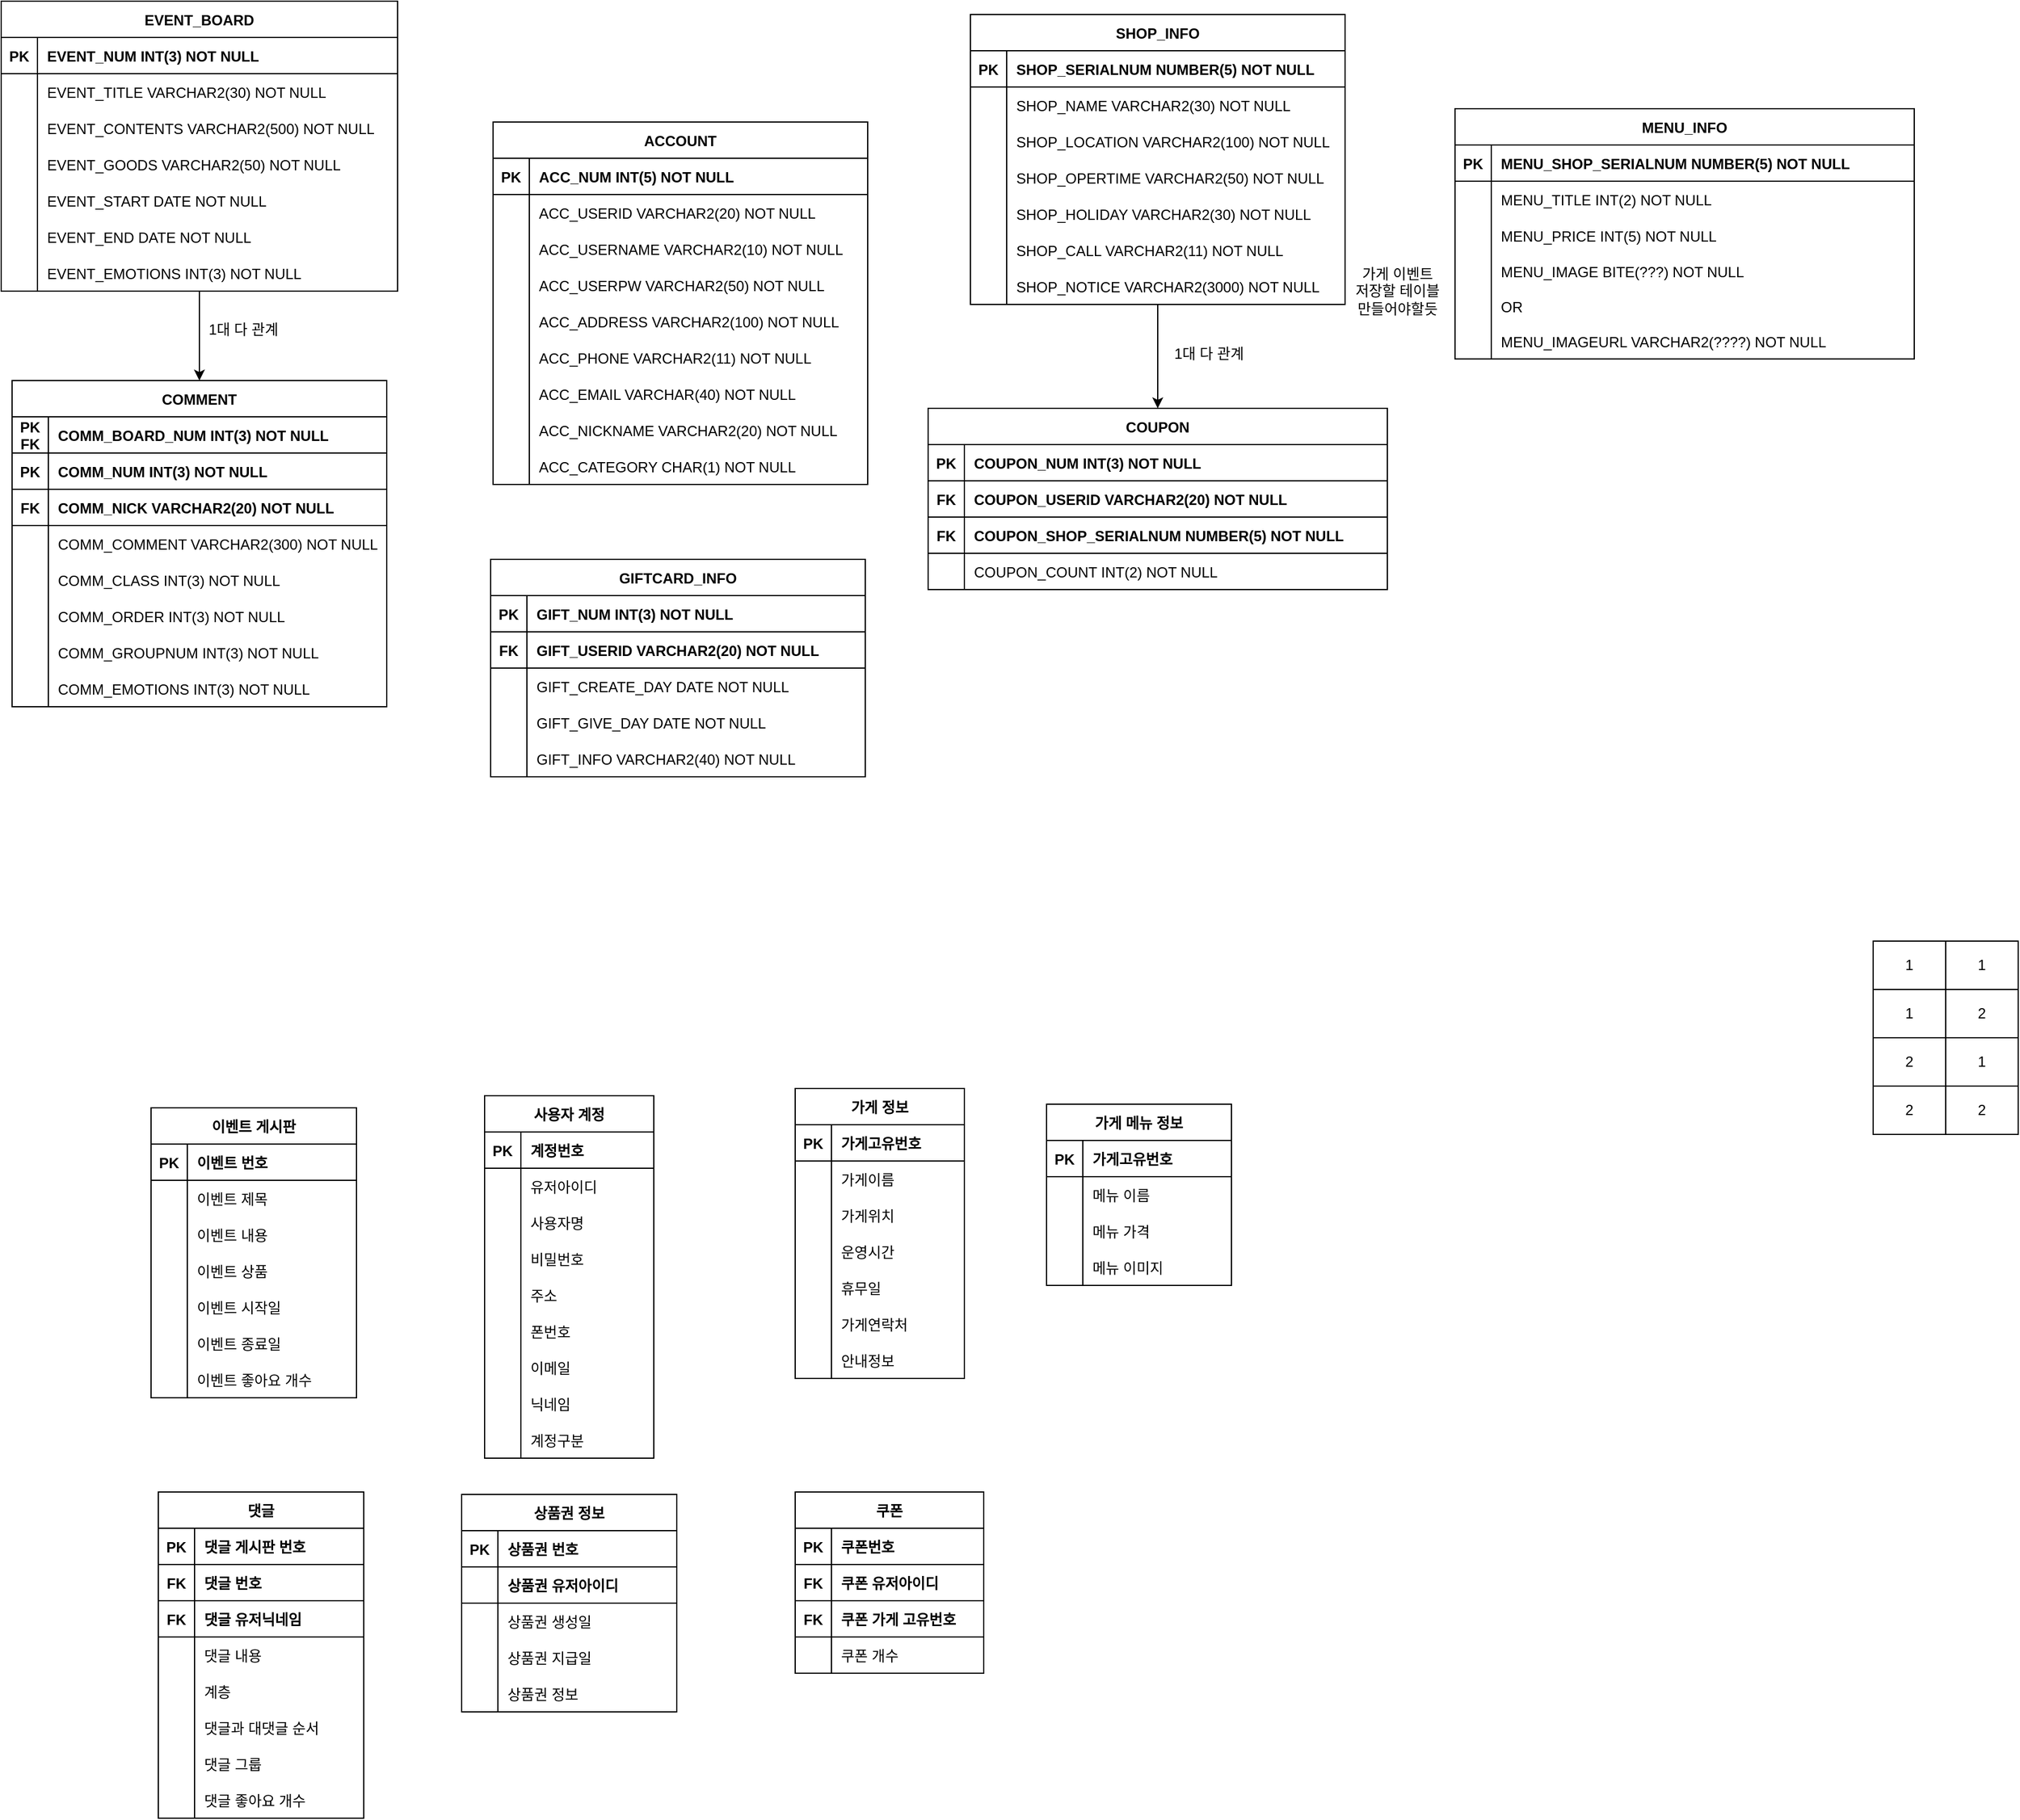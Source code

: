 <mxfile version="17.4.5" type="github" pages="2">
  <diagram id="VeOAFL4j7yXa4Ecui2jQ" name="ENGLISH">
    <mxGraphModel dx="1987" dy="761" grid="0" gridSize="10" guides="1" tooltips="1" connect="1" arrows="1" fold="1" page="1" pageScale="1" pageWidth="2336" pageHeight="1654" math="0" shadow="0">
      <root>
        <mxCell id="0" />
        <mxCell id="1" parent="0" />
        <mxCell id="F7plGU0an2f2Qeqz4nk--8" value="ACCOUNT" style="shape=table;startSize=30;container=1;collapsible=1;childLayout=tableLayout;fixedRows=1;rowLines=0;fontStyle=1;align=center;resizeLast=1;" parent="1" vertex="1">
          <mxGeometry x="412" y="209" width="310" height="300" as="geometry">
            <mxRectangle x="450" y="110" width="90" height="30" as="alternateBounds" />
          </mxGeometry>
        </mxCell>
        <mxCell id="F7plGU0an2f2Qeqz4nk--9" value="" style="shape=partialRectangle;collapsible=0;dropTarget=0;pointerEvents=0;fillColor=none;points=[[0,0.5],[1,0.5]];portConstraint=eastwest;top=0;left=0;right=0;bottom=1;" parent="F7plGU0an2f2Qeqz4nk--8" vertex="1">
          <mxGeometry y="30" width="310" height="30" as="geometry" />
        </mxCell>
        <mxCell id="F7plGU0an2f2Qeqz4nk--10" value="PK" style="shape=partialRectangle;overflow=hidden;connectable=0;fillColor=none;top=0;left=0;bottom=0;right=0;fontStyle=1;" parent="F7plGU0an2f2Qeqz4nk--9" vertex="1">
          <mxGeometry width="30" height="30" as="geometry">
            <mxRectangle width="30" height="30" as="alternateBounds" />
          </mxGeometry>
        </mxCell>
        <mxCell id="F7plGU0an2f2Qeqz4nk--11" value="ACC_NUM INT(5) NOT NULL" style="shape=partialRectangle;overflow=hidden;connectable=0;fillColor=none;top=0;left=0;bottom=0;right=0;align=left;spacingLeft=6;fontStyle=1;" parent="F7plGU0an2f2Qeqz4nk--9" vertex="1">
          <mxGeometry x="30" width="280" height="30" as="geometry">
            <mxRectangle width="280" height="30" as="alternateBounds" />
          </mxGeometry>
        </mxCell>
        <mxCell id="UQGtxmbjya5NrDrjntjQ-4" style="shape=partialRectangle;collapsible=0;dropTarget=0;pointerEvents=0;fillColor=none;points=[[0,0.5],[1,0.5]];portConstraint=eastwest;top=0;left=0;right=0;bottom=0;" vertex="1" parent="F7plGU0an2f2Qeqz4nk--8">
          <mxGeometry y="60" width="310" height="30" as="geometry" />
        </mxCell>
        <mxCell id="UQGtxmbjya5NrDrjntjQ-5" style="shape=partialRectangle;overflow=hidden;connectable=0;fillColor=none;top=0;left=0;bottom=0;right=0;" vertex="1" parent="UQGtxmbjya5NrDrjntjQ-4">
          <mxGeometry width="30" height="30" as="geometry">
            <mxRectangle width="30" height="30" as="alternateBounds" />
          </mxGeometry>
        </mxCell>
        <mxCell id="UQGtxmbjya5NrDrjntjQ-6" value="ACC_USERID VARCHAR2(20) NOT NULL" style="shape=partialRectangle;overflow=hidden;connectable=0;fillColor=none;top=0;left=0;bottom=0;right=0;align=left;spacingLeft=6;" vertex="1" parent="UQGtxmbjya5NrDrjntjQ-4">
          <mxGeometry x="30" width="280" height="30" as="geometry">
            <mxRectangle width="280" height="30" as="alternateBounds" />
          </mxGeometry>
        </mxCell>
        <mxCell id="F7plGU0an2f2Qeqz4nk--12" value="" style="shape=partialRectangle;collapsible=0;dropTarget=0;pointerEvents=0;fillColor=none;points=[[0,0.5],[1,0.5]];portConstraint=eastwest;top=0;left=0;right=0;bottom=0;" parent="F7plGU0an2f2Qeqz4nk--8" vertex="1">
          <mxGeometry y="90" width="310" height="30" as="geometry" />
        </mxCell>
        <mxCell id="F7plGU0an2f2Qeqz4nk--13" value="" style="shape=partialRectangle;overflow=hidden;connectable=0;fillColor=none;top=0;left=0;bottom=0;right=0;" parent="F7plGU0an2f2Qeqz4nk--12" vertex="1">
          <mxGeometry width="30" height="30" as="geometry">
            <mxRectangle width="30" height="30" as="alternateBounds" />
          </mxGeometry>
        </mxCell>
        <mxCell id="F7plGU0an2f2Qeqz4nk--14" value="ACC_USERNAME VARCHAR2(10) NOT NULL" style="shape=partialRectangle;overflow=hidden;connectable=0;fillColor=none;top=0;left=0;bottom=0;right=0;align=left;spacingLeft=6;" parent="F7plGU0an2f2Qeqz4nk--12" vertex="1">
          <mxGeometry x="30" width="280" height="30" as="geometry">
            <mxRectangle width="280" height="30" as="alternateBounds" />
          </mxGeometry>
        </mxCell>
        <mxCell id="F7plGU0an2f2Qeqz4nk--15" value="" style="shape=partialRectangle;collapsible=0;dropTarget=0;pointerEvents=0;fillColor=none;points=[[0,0.5],[1,0.5]];portConstraint=eastwest;top=0;left=0;right=0;bottom=0;" parent="F7plGU0an2f2Qeqz4nk--8" vertex="1">
          <mxGeometry y="120" width="310" height="30" as="geometry" />
        </mxCell>
        <mxCell id="F7plGU0an2f2Qeqz4nk--16" value="" style="shape=partialRectangle;overflow=hidden;connectable=0;fillColor=none;top=0;left=0;bottom=0;right=0;" parent="F7plGU0an2f2Qeqz4nk--15" vertex="1">
          <mxGeometry width="30" height="30" as="geometry">
            <mxRectangle width="30" height="30" as="alternateBounds" />
          </mxGeometry>
        </mxCell>
        <mxCell id="F7plGU0an2f2Qeqz4nk--17" value="ACC_USERPW VARCHAR2(50) NOT NULL" style="shape=partialRectangle;overflow=hidden;connectable=0;fillColor=none;top=0;left=0;bottom=0;right=0;align=left;spacingLeft=6;" parent="F7plGU0an2f2Qeqz4nk--15" vertex="1">
          <mxGeometry x="30" width="280" height="30" as="geometry">
            <mxRectangle width="280" height="30" as="alternateBounds" />
          </mxGeometry>
        </mxCell>
        <mxCell id="F7plGU0an2f2Qeqz4nk--18" style="shape=partialRectangle;collapsible=0;dropTarget=0;pointerEvents=0;fillColor=none;points=[[0,0.5],[1,0.5]];portConstraint=eastwest;top=0;left=0;right=0;bottom=0;" parent="F7plGU0an2f2Qeqz4nk--8" vertex="1">
          <mxGeometry y="150" width="310" height="30" as="geometry" />
        </mxCell>
        <mxCell id="F7plGU0an2f2Qeqz4nk--19" style="shape=partialRectangle;overflow=hidden;connectable=0;fillColor=none;top=0;left=0;bottom=0;right=0;" parent="F7plGU0an2f2Qeqz4nk--18" vertex="1">
          <mxGeometry width="30" height="30" as="geometry">
            <mxRectangle width="30" height="30" as="alternateBounds" />
          </mxGeometry>
        </mxCell>
        <mxCell id="F7plGU0an2f2Qeqz4nk--20" value="ACC_ADDRESS VARCHAR2(100) NOT NULL" style="shape=partialRectangle;overflow=hidden;connectable=0;fillColor=none;top=0;left=0;bottom=0;right=0;align=left;spacingLeft=6;" parent="F7plGU0an2f2Qeqz4nk--18" vertex="1">
          <mxGeometry x="30" width="280" height="30" as="geometry">
            <mxRectangle width="280" height="30" as="alternateBounds" />
          </mxGeometry>
        </mxCell>
        <mxCell id="F7plGU0an2f2Qeqz4nk--21" style="shape=partialRectangle;collapsible=0;dropTarget=0;pointerEvents=0;fillColor=none;points=[[0,0.5],[1,0.5]];portConstraint=eastwest;top=0;left=0;right=0;bottom=0;" parent="F7plGU0an2f2Qeqz4nk--8" vertex="1">
          <mxGeometry y="180" width="310" height="30" as="geometry" />
        </mxCell>
        <mxCell id="F7plGU0an2f2Qeqz4nk--22" style="shape=partialRectangle;overflow=hidden;connectable=0;fillColor=none;top=0;left=0;bottom=0;right=0;" parent="F7plGU0an2f2Qeqz4nk--21" vertex="1">
          <mxGeometry width="30" height="30" as="geometry">
            <mxRectangle width="30" height="30" as="alternateBounds" />
          </mxGeometry>
        </mxCell>
        <mxCell id="F7plGU0an2f2Qeqz4nk--23" value="ACC_PHONE VARCHAR2(11) NOT NULL" style="shape=partialRectangle;overflow=hidden;connectable=0;fillColor=none;top=0;left=0;bottom=0;right=0;align=left;spacingLeft=6;" parent="F7plGU0an2f2Qeqz4nk--21" vertex="1">
          <mxGeometry x="30" width="280" height="30" as="geometry">
            <mxRectangle width="280" height="30" as="alternateBounds" />
          </mxGeometry>
        </mxCell>
        <mxCell id="F7plGU0an2f2Qeqz4nk--24" style="shape=partialRectangle;collapsible=0;dropTarget=0;pointerEvents=0;fillColor=none;points=[[0,0.5],[1,0.5]];portConstraint=eastwest;top=0;left=0;right=0;bottom=0;" parent="F7plGU0an2f2Qeqz4nk--8" vertex="1">
          <mxGeometry y="210" width="310" height="30" as="geometry" />
        </mxCell>
        <mxCell id="F7plGU0an2f2Qeqz4nk--25" style="shape=partialRectangle;overflow=hidden;connectable=0;fillColor=none;top=0;left=0;bottom=0;right=0;" parent="F7plGU0an2f2Qeqz4nk--24" vertex="1">
          <mxGeometry width="30" height="30" as="geometry">
            <mxRectangle width="30" height="30" as="alternateBounds" />
          </mxGeometry>
        </mxCell>
        <mxCell id="F7plGU0an2f2Qeqz4nk--26" value="ACC_EMAIL VARCHAR(40) NOT NULL" style="shape=partialRectangle;overflow=hidden;connectable=0;fillColor=none;top=0;left=0;bottom=0;right=0;align=left;spacingLeft=6;" parent="F7plGU0an2f2Qeqz4nk--24" vertex="1">
          <mxGeometry x="30" width="280" height="30" as="geometry">
            <mxRectangle width="280" height="30" as="alternateBounds" />
          </mxGeometry>
        </mxCell>
        <mxCell id="F7plGU0an2f2Qeqz4nk--27" style="shape=partialRectangle;collapsible=0;dropTarget=0;pointerEvents=0;fillColor=none;points=[[0,0.5],[1,0.5]];portConstraint=eastwest;top=0;left=0;right=0;bottom=0;" parent="F7plGU0an2f2Qeqz4nk--8" vertex="1">
          <mxGeometry y="240" width="310" height="30" as="geometry" />
        </mxCell>
        <mxCell id="F7plGU0an2f2Qeqz4nk--28" style="shape=partialRectangle;overflow=hidden;connectable=0;fillColor=none;top=0;left=0;bottom=0;right=0;" parent="F7plGU0an2f2Qeqz4nk--27" vertex="1">
          <mxGeometry width="30" height="30" as="geometry">
            <mxRectangle width="30" height="30" as="alternateBounds" />
          </mxGeometry>
        </mxCell>
        <mxCell id="F7plGU0an2f2Qeqz4nk--29" value="ACC_NICKNAME VARCHAR2(20) NOT NULL" style="shape=partialRectangle;overflow=hidden;connectable=0;fillColor=none;top=0;left=0;bottom=0;right=0;align=left;spacingLeft=6;" parent="F7plGU0an2f2Qeqz4nk--27" vertex="1">
          <mxGeometry x="30" width="280" height="30" as="geometry">
            <mxRectangle width="280" height="30" as="alternateBounds" />
          </mxGeometry>
        </mxCell>
        <mxCell id="2u_C729TZ_EBKULwaZLH-7" style="shape=partialRectangle;collapsible=0;dropTarget=0;pointerEvents=0;fillColor=none;points=[[0,0.5],[1,0.5]];portConstraint=eastwest;top=0;left=0;right=0;bottom=0;" parent="F7plGU0an2f2Qeqz4nk--8" vertex="1">
          <mxGeometry y="270" width="310" height="30" as="geometry" />
        </mxCell>
        <mxCell id="2u_C729TZ_EBKULwaZLH-8" style="shape=partialRectangle;overflow=hidden;connectable=0;fillColor=none;top=0;left=0;bottom=0;right=0;" parent="2u_C729TZ_EBKULwaZLH-7" vertex="1">
          <mxGeometry width="30" height="30" as="geometry">
            <mxRectangle width="30" height="30" as="alternateBounds" />
          </mxGeometry>
        </mxCell>
        <mxCell id="2u_C729TZ_EBKULwaZLH-9" value="ACC_CATEGORY CHAR(1) NOT NULL" style="shape=partialRectangle;overflow=hidden;connectable=0;fillColor=none;top=0;left=0;bottom=0;right=0;align=left;spacingLeft=6;" parent="2u_C729TZ_EBKULwaZLH-7" vertex="1">
          <mxGeometry x="30" width="280" height="30" as="geometry">
            <mxRectangle width="280" height="30" as="alternateBounds" />
          </mxGeometry>
        </mxCell>
        <mxCell id="UQGtxmbjya5NrDrjntjQ-11" style="edgeStyle=orthogonalEdgeStyle;rounded=0;orthogonalLoop=1;jettySize=auto;html=1;" edge="1" parent="1" source="F7plGU0an2f2Qeqz4nk--30" target="rvJKIC0v9E1U74GB2coc-1">
          <mxGeometry relative="1" as="geometry" />
        </mxCell>
        <mxCell id="F7plGU0an2f2Qeqz4nk--30" value="EVENT_BOARD" style="shape=table;startSize=30;container=1;collapsible=1;childLayout=tableLayout;fixedRows=1;rowLines=0;fontStyle=1;align=center;resizeLast=1;" parent="1" vertex="1">
          <mxGeometry x="5" y="109" width="328" height="240" as="geometry">
            <mxRectangle x="450" y="110" width="90" height="30" as="alternateBounds" />
          </mxGeometry>
        </mxCell>
        <mxCell id="F7plGU0an2f2Qeqz4nk--31" value="" style="shape=partialRectangle;collapsible=0;dropTarget=0;pointerEvents=0;fillColor=none;points=[[0,0.5],[1,0.5]];portConstraint=eastwest;top=0;left=0;right=0;bottom=1;" parent="F7plGU0an2f2Qeqz4nk--30" vertex="1">
          <mxGeometry y="30" width="328" height="30" as="geometry" />
        </mxCell>
        <mxCell id="F7plGU0an2f2Qeqz4nk--32" value="PK" style="shape=partialRectangle;overflow=hidden;connectable=0;fillColor=none;top=0;left=0;bottom=0;right=0;fontStyle=1;" parent="F7plGU0an2f2Qeqz4nk--31" vertex="1">
          <mxGeometry width="30" height="30" as="geometry">
            <mxRectangle width="30" height="30" as="alternateBounds" />
          </mxGeometry>
        </mxCell>
        <mxCell id="F7plGU0an2f2Qeqz4nk--33" value="EVENT_NUM INT(3) NOT NULL" style="shape=partialRectangle;overflow=hidden;connectable=0;fillColor=none;top=0;left=0;bottom=0;right=0;align=left;spacingLeft=6;fontStyle=1;" parent="F7plGU0an2f2Qeqz4nk--31" vertex="1">
          <mxGeometry x="30" width="298" height="30" as="geometry">
            <mxRectangle width="298" height="30" as="alternateBounds" />
          </mxGeometry>
        </mxCell>
        <mxCell id="F7plGU0an2f2Qeqz4nk--37" value="" style="shape=partialRectangle;collapsible=0;dropTarget=0;pointerEvents=0;fillColor=none;points=[[0,0.5],[1,0.5]];portConstraint=eastwest;top=0;left=0;right=0;bottom=0;" parent="F7plGU0an2f2Qeqz4nk--30" vertex="1">
          <mxGeometry y="60" width="328" height="30" as="geometry" />
        </mxCell>
        <mxCell id="F7plGU0an2f2Qeqz4nk--38" value="" style="shape=partialRectangle;overflow=hidden;connectable=0;fillColor=none;top=0;left=0;bottom=0;right=0;" parent="F7plGU0an2f2Qeqz4nk--37" vertex="1">
          <mxGeometry width="30" height="30" as="geometry">
            <mxRectangle width="30" height="30" as="alternateBounds" />
          </mxGeometry>
        </mxCell>
        <mxCell id="F7plGU0an2f2Qeqz4nk--39" value="EVENT_TITLE VARCHAR2(30) NOT NULL" style="shape=partialRectangle;overflow=hidden;connectable=0;fillColor=none;top=0;left=0;bottom=0;right=0;align=left;spacingLeft=6;" parent="F7plGU0an2f2Qeqz4nk--37" vertex="1">
          <mxGeometry x="30" width="298" height="30" as="geometry">
            <mxRectangle width="298" height="30" as="alternateBounds" />
          </mxGeometry>
        </mxCell>
        <mxCell id="F7plGU0an2f2Qeqz4nk--40" style="shape=partialRectangle;collapsible=0;dropTarget=0;pointerEvents=0;fillColor=none;points=[[0,0.5],[1,0.5]];portConstraint=eastwest;top=0;left=0;right=0;bottom=0;" parent="F7plGU0an2f2Qeqz4nk--30" vertex="1">
          <mxGeometry y="90" width="328" height="30" as="geometry" />
        </mxCell>
        <mxCell id="F7plGU0an2f2Qeqz4nk--41" style="shape=partialRectangle;overflow=hidden;connectable=0;fillColor=none;top=0;left=0;bottom=0;right=0;" parent="F7plGU0an2f2Qeqz4nk--40" vertex="1">
          <mxGeometry width="30" height="30" as="geometry">
            <mxRectangle width="30" height="30" as="alternateBounds" />
          </mxGeometry>
        </mxCell>
        <mxCell id="F7plGU0an2f2Qeqz4nk--42" value="EVENT_CONTENTS VARCHAR2(500) NOT NULL" style="shape=partialRectangle;overflow=hidden;connectable=0;fillColor=none;top=0;left=0;bottom=0;right=0;align=left;spacingLeft=6;" parent="F7plGU0an2f2Qeqz4nk--40" vertex="1">
          <mxGeometry x="30" width="298" height="30" as="geometry">
            <mxRectangle width="298" height="30" as="alternateBounds" />
          </mxGeometry>
        </mxCell>
        <mxCell id="UQGtxmbjya5NrDrjntjQ-1" style="shape=partialRectangle;collapsible=0;dropTarget=0;pointerEvents=0;fillColor=none;points=[[0,0.5],[1,0.5]];portConstraint=eastwest;top=0;left=0;right=0;bottom=0;" vertex="1" parent="F7plGU0an2f2Qeqz4nk--30">
          <mxGeometry y="120" width="328" height="30" as="geometry" />
        </mxCell>
        <mxCell id="UQGtxmbjya5NrDrjntjQ-2" style="shape=partialRectangle;overflow=hidden;connectable=0;fillColor=none;top=0;left=0;bottom=0;right=0;" vertex="1" parent="UQGtxmbjya5NrDrjntjQ-1">
          <mxGeometry width="30" height="30" as="geometry">
            <mxRectangle width="30" height="30" as="alternateBounds" />
          </mxGeometry>
        </mxCell>
        <mxCell id="UQGtxmbjya5NrDrjntjQ-3" value="EVENT_GOODS VARCHAR2(50) NOT NULL" style="shape=partialRectangle;overflow=hidden;connectable=0;fillColor=none;top=0;left=0;bottom=0;right=0;align=left;spacingLeft=6;" vertex="1" parent="UQGtxmbjya5NrDrjntjQ-1">
          <mxGeometry x="30" width="298" height="30" as="geometry">
            <mxRectangle width="298" height="30" as="alternateBounds" />
          </mxGeometry>
        </mxCell>
        <mxCell id="F7plGU0an2f2Qeqz4nk--43" style="shape=partialRectangle;collapsible=0;dropTarget=0;pointerEvents=0;fillColor=none;points=[[0,0.5],[1,0.5]];portConstraint=eastwest;top=0;left=0;right=0;bottom=0;" parent="F7plGU0an2f2Qeqz4nk--30" vertex="1">
          <mxGeometry y="150" width="328" height="30" as="geometry" />
        </mxCell>
        <mxCell id="F7plGU0an2f2Qeqz4nk--44" style="shape=partialRectangle;overflow=hidden;connectable=0;fillColor=none;top=0;left=0;bottom=0;right=0;" parent="F7plGU0an2f2Qeqz4nk--43" vertex="1">
          <mxGeometry width="30" height="30" as="geometry">
            <mxRectangle width="30" height="30" as="alternateBounds" />
          </mxGeometry>
        </mxCell>
        <mxCell id="F7plGU0an2f2Qeqz4nk--45" value="EVENT_START DATE NOT NULL" style="shape=partialRectangle;overflow=hidden;connectable=0;fillColor=none;top=0;left=0;bottom=0;right=0;align=left;spacingLeft=6;" parent="F7plGU0an2f2Qeqz4nk--43" vertex="1">
          <mxGeometry x="30" width="298" height="30" as="geometry">
            <mxRectangle width="298" height="30" as="alternateBounds" />
          </mxGeometry>
        </mxCell>
        <mxCell id="F7plGU0an2f2Qeqz4nk--46" style="shape=partialRectangle;collapsible=0;dropTarget=0;pointerEvents=0;fillColor=none;points=[[0,0.5],[1,0.5]];portConstraint=eastwest;top=0;left=0;right=0;bottom=0;" parent="F7plGU0an2f2Qeqz4nk--30" vertex="1">
          <mxGeometry y="180" width="328" height="30" as="geometry" />
        </mxCell>
        <mxCell id="F7plGU0an2f2Qeqz4nk--47" style="shape=partialRectangle;overflow=hidden;connectable=0;fillColor=none;top=0;left=0;bottom=0;right=0;" parent="F7plGU0an2f2Qeqz4nk--46" vertex="1">
          <mxGeometry width="30" height="30" as="geometry">
            <mxRectangle width="30" height="30" as="alternateBounds" />
          </mxGeometry>
        </mxCell>
        <mxCell id="F7plGU0an2f2Qeqz4nk--48" value="EVENT_END DATE NOT NULL" style="shape=partialRectangle;overflow=hidden;connectable=0;fillColor=none;top=0;left=0;bottom=0;right=0;align=left;spacingLeft=6;" parent="F7plGU0an2f2Qeqz4nk--46" vertex="1">
          <mxGeometry x="30" width="298" height="30" as="geometry">
            <mxRectangle width="298" height="30" as="alternateBounds" />
          </mxGeometry>
        </mxCell>
        <mxCell id="2u_C729TZ_EBKULwaZLH-4" style="shape=partialRectangle;collapsible=0;dropTarget=0;pointerEvents=0;fillColor=none;points=[[0,0.5],[1,0.5]];portConstraint=eastwest;top=0;left=0;right=0;bottom=0;" parent="F7plGU0an2f2Qeqz4nk--30" vertex="1">
          <mxGeometry y="210" width="328" height="30" as="geometry" />
        </mxCell>
        <mxCell id="2u_C729TZ_EBKULwaZLH-5" style="shape=partialRectangle;overflow=hidden;connectable=0;fillColor=none;top=0;left=0;bottom=0;right=0;" parent="2u_C729TZ_EBKULwaZLH-4" vertex="1">
          <mxGeometry width="30" height="30" as="geometry">
            <mxRectangle width="30" height="30" as="alternateBounds" />
          </mxGeometry>
        </mxCell>
        <mxCell id="2u_C729TZ_EBKULwaZLH-6" value="EVENT_EMOTIONS INT(3) NOT NULL" style="shape=partialRectangle;overflow=hidden;connectable=0;fillColor=none;top=0;left=0;bottom=0;right=0;align=left;spacingLeft=6;" parent="2u_C729TZ_EBKULwaZLH-4" vertex="1">
          <mxGeometry x="30" width="298" height="30" as="geometry">
            <mxRectangle width="298" height="30" as="alternateBounds" />
          </mxGeometry>
        </mxCell>
        <mxCell id="UQGtxmbjya5NrDrjntjQ-13" style="edgeStyle=orthogonalEdgeStyle;rounded=0;orthogonalLoop=1;jettySize=auto;html=1;" edge="1" parent="1" source="F7plGU0an2f2Qeqz4nk--55" target="ik-NC28c0uTykIS2XAfW-1">
          <mxGeometry relative="1" as="geometry" />
        </mxCell>
        <mxCell id="F7plGU0an2f2Qeqz4nk--55" value="SHOP_INFO" style="shape=table;startSize=30;container=1;collapsible=1;childLayout=tableLayout;fixedRows=1;rowLines=0;fontStyle=1;align=center;resizeLast=1;" parent="1" vertex="1">
          <mxGeometry x="807" y="120" width="310" height="240" as="geometry">
            <mxRectangle x="450" y="110" width="90" height="30" as="alternateBounds" />
          </mxGeometry>
        </mxCell>
        <mxCell id="F7plGU0an2f2Qeqz4nk--56" value="" style="shape=partialRectangle;collapsible=0;dropTarget=0;pointerEvents=0;fillColor=none;points=[[0,0.5],[1,0.5]];portConstraint=eastwest;top=0;left=0;right=0;bottom=1;" parent="F7plGU0an2f2Qeqz4nk--55" vertex="1">
          <mxGeometry y="30" width="310" height="30" as="geometry" />
        </mxCell>
        <mxCell id="F7plGU0an2f2Qeqz4nk--57" value="PK" style="shape=partialRectangle;overflow=hidden;connectable=0;fillColor=none;top=0;left=0;bottom=0;right=0;fontStyle=1;" parent="F7plGU0an2f2Qeqz4nk--56" vertex="1">
          <mxGeometry width="30" height="30" as="geometry">
            <mxRectangle width="30" height="30" as="alternateBounds" />
          </mxGeometry>
        </mxCell>
        <mxCell id="F7plGU0an2f2Qeqz4nk--58" value="SHOP_SERIALNUM NUMBER(5) NOT NULL" style="shape=partialRectangle;overflow=hidden;connectable=0;fillColor=none;top=0;left=0;bottom=0;right=0;align=left;spacingLeft=6;fontStyle=1;" parent="F7plGU0an2f2Qeqz4nk--56" vertex="1">
          <mxGeometry x="30" width="280" height="30" as="geometry">
            <mxRectangle width="280" height="30" as="alternateBounds" />
          </mxGeometry>
        </mxCell>
        <mxCell id="F7plGU0an2f2Qeqz4nk--62" value="" style="shape=partialRectangle;collapsible=0;dropTarget=0;pointerEvents=0;fillColor=none;points=[[0,0.5],[1,0.5]];portConstraint=eastwest;top=0;left=0;right=0;bottom=0;" parent="F7plGU0an2f2Qeqz4nk--55" vertex="1">
          <mxGeometry y="60" width="310" height="30" as="geometry" />
        </mxCell>
        <mxCell id="F7plGU0an2f2Qeqz4nk--63" value="" style="shape=partialRectangle;overflow=hidden;connectable=0;fillColor=none;top=0;left=0;bottom=0;right=0;" parent="F7plGU0an2f2Qeqz4nk--62" vertex="1">
          <mxGeometry width="30" height="30" as="geometry">
            <mxRectangle width="30" height="30" as="alternateBounds" />
          </mxGeometry>
        </mxCell>
        <mxCell id="F7plGU0an2f2Qeqz4nk--64" value="SHOP_NAME VARCHAR2(30) NOT NULL" style="shape=partialRectangle;overflow=hidden;connectable=0;fillColor=none;top=0;left=0;bottom=0;right=0;align=left;spacingLeft=6;" parent="F7plGU0an2f2Qeqz4nk--62" vertex="1">
          <mxGeometry x="30" width="280" height="30" as="geometry">
            <mxRectangle width="280" height="30" as="alternateBounds" />
          </mxGeometry>
        </mxCell>
        <mxCell id="F7plGU0an2f2Qeqz4nk--65" value="" style="shape=partialRectangle;collapsible=0;dropTarget=0;pointerEvents=0;fillColor=none;points=[[0,0.5],[1,0.5]];portConstraint=eastwest;top=0;left=0;right=0;bottom=0;" parent="F7plGU0an2f2Qeqz4nk--55" vertex="1">
          <mxGeometry y="90" width="310" height="30" as="geometry" />
        </mxCell>
        <mxCell id="F7plGU0an2f2Qeqz4nk--66" value="" style="shape=partialRectangle;overflow=hidden;connectable=0;fillColor=none;top=0;left=0;bottom=0;right=0;" parent="F7plGU0an2f2Qeqz4nk--65" vertex="1">
          <mxGeometry width="30" height="30" as="geometry">
            <mxRectangle width="30" height="30" as="alternateBounds" />
          </mxGeometry>
        </mxCell>
        <mxCell id="F7plGU0an2f2Qeqz4nk--67" value="SHOP_LOCATION VARCHAR2(100) NOT NULL" style="shape=partialRectangle;overflow=hidden;connectable=0;fillColor=none;top=0;left=0;bottom=0;right=0;align=left;spacingLeft=6;" parent="F7plGU0an2f2Qeqz4nk--65" vertex="1">
          <mxGeometry x="30" width="280" height="30" as="geometry">
            <mxRectangle width="280" height="30" as="alternateBounds" />
          </mxGeometry>
        </mxCell>
        <mxCell id="F7plGU0an2f2Qeqz4nk--68" style="shape=partialRectangle;collapsible=0;dropTarget=0;pointerEvents=0;fillColor=none;points=[[0,0.5],[1,0.5]];portConstraint=eastwest;top=0;left=0;right=0;bottom=0;" parent="F7plGU0an2f2Qeqz4nk--55" vertex="1">
          <mxGeometry y="120" width="310" height="30" as="geometry" />
        </mxCell>
        <mxCell id="F7plGU0an2f2Qeqz4nk--69" style="shape=partialRectangle;overflow=hidden;connectable=0;fillColor=none;top=0;left=0;bottom=0;right=0;" parent="F7plGU0an2f2Qeqz4nk--68" vertex="1">
          <mxGeometry width="30" height="30" as="geometry">
            <mxRectangle width="30" height="30" as="alternateBounds" />
          </mxGeometry>
        </mxCell>
        <mxCell id="F7plGU0an2f2Qeqz4nk--70" value="SHOP_OPERTIME VARCHAR2(50) NOT NULL" style="shape=partialRectangle;overflow=hidden;connectable=0;fillColor=none;top=0;left=0;bottom=0;right=0;align=left;spacingLeft=6;" parent="F7plGU0an2f2Qeqz4nk--68" vertex="1">
          <mxGeometry x="30" width="280" height="30" as="geometry">
            <mxRectangle width="280" height="30" as="alternateBounds" />
          </mxGeometry>
        </mxCell>
        <mxCell id="F7plGU0an2f2Qeqz4nk--71" style="shape=partialRectangle;collapsible=0;dropTarget=0;pointerEvents=0;fillColor=none;points=[[0,0.5],[1,0.5]];portConstraint=eastwest;top=0;left=0;right=0;bottom=0;" parent="F7plGU0an2f2Qeqz4nk--55" vertex="1">
          <mxGeometry y="150" width="310" height="30" as="geometry" />
        </mxCell>
        <mxCell id="F7plGU0an2f2Qeqz4nk--72" style="shape=partialRectangle;overflow=hidden;connectable=0;fillColor=none;top=0;left=0;bottom=0;right=0;" parent="F7plGU0an2f2Qeqz4nk--71" vertex="1">
          <mxGeometry width="30" height="30" as="geometry">
            <mxRectangle width="30" height="30" as="alternateBounds" />
          </mxGeometry>
        </mxCell>
        <mxCell id="F7plGU0an2f2Qeqz4nk--73" value="SHOP_HOLIDAY VARCHAR2(30) NOT NULL" style="shape=partialRectangle;overflow=hidden;connectable=0;fillColor=none;top=0;left=0;bottom=0;right=0;align=left;spacingLeft=6;" parent="F7plGU0an2f2Qeqz4nk--71" vertex="1">
          <mxGeometry x="30" width="280" height="30" as="geometry">
            <mxRectangle width="280" height="30" as="alternateBounds" />
          </mxGeometry>
        </mxCell>
        <mxCell id="F7plGU0an2f2Qeqz4nk--74" style="shape=partialRectangle;collapsible=0;dropTarget=0;pointerEvents=0;fillColor=none;points=[[0,0.5],[1,0.5]];portConstraint=eastwest;top=0;left=0;right=0;bottom=0;" parent="F7plGU0an2f2Qeqz4nk--55" vertex="1">
          <mxGeometry y="180" width="310" height="30" as="geometry" />
        </mxCell>
        <mxCell id="F7plGU0an2f2Qeqz4nk--75" style="shape=partialRectangle;overflow=hidden;connectable=0;fillColor=none;top=0;left=0;bottom=0;right=0;" parent="F7plGU0an2f2Qeqz4nk--74" vertex="1">
          <mxGeometry width="30" height="30" as="geometry">
            <mxRectangle width="30" height="30" as="alternateBounds" />
          </mxGeometry>
        </mxCell>
        <mxCell id="F7plGU0an2f2Qeqz4nk--76" value="SHOP_CALL VARCHAR2(11) NOT NULL" style="shape=partialRectangle;overflow=hidden;connectable=0;fillColor=none;top=0;left=0;bottom=0;right=0;align=left;spacingLeft=6;" parent="F7plGU0an2f2Qeqz4nk--74" vertex="1">
          <mxGeometry x="30" width="280" height="30" as="geometry">
            <mxRectangle width="280" height="30" as="alternateBounds" />
          </mxGeometry>
        </mxCell>
        <mxCell id="F7plGU0an2f2Qeqz4nk--77" style="shape=partialRectangle;collapsible=0;dropTarget=0;pointerEvents=0;fillColor=none;points=[[0,0.5],[1,0.5]];portConstraint=eastwest;top=0;left=0;right=0;bottom=0;" parent="F7plGU0an2f2Qeqz4nk--55" vertex="1">
          <mxGeometry y="210" width="310" height="30" as="geometry" />
        </mxCell>
        <mxCell id="F7plGU0an2f2Qeqz4nk--78" style="shape=partialRectangle;overflow=hidden;connectable=0;fillColor=none;top=0;left=0;bottom=0;right=0;" parent="F7plGU0an2f2Qeqz4nk--77" vertex="1">
          <mxGeometry width="30" height="30" as="geometry">
            <mxRectangle width="30" height="30" as="alternateBounds" />
          </mxGeometry>
        </mxCell>
        <mxCell id="F7plGU0an2f2Qeqz4nk--79" value="SHOP_NOTICE VARCHAR2(3000) NOT NULL" style="shape=partialRectangle;overflow=hidden;connectable=0;fillColor=none;top=0;left=0;bottom=0;right=0;align=left;spacingLeft=6;" parent="F7plGU0an2f2Qeqz4nk--77" vertex="1">
          <mxGeometry x="30" width="280" height="30" as="geometry">
            <mxRectangle width="280" height="30" as="alternateBounds" />
          </mxGeometry>
        </mxCell>
        <mxCell id="rvJKIC0v9E1U74GB2coc-1" value="COMMENT" style="shape=table;startSize=30;container=1;collapsible=1;childLayout=tableLayout;fixedRows=1;rowLines=0;fontStyle=1;align=center;resizeLast=1;" parent="1" vertex="1">
          <mxGeometry x="14" y="423" width="310" height="270" as="geometry">
            <mxRectangle x="450" y="110" width="90" height="30" as="alternateBounds" />
          </mxGeometry>
        </mxCell>
        <mxCell id="rvJKIC0v9E1U74GB2coc-2" value="" style="shape=partialRectangle;collapsible=0;dropTarget=0;pointerEvents=0;fillColor=none;points=[[0,0.5],[1,0.5]];portConstraint=eastwest;top=0;left=0;right=0;bottom=1;" parent="rvJKIC0v9E1U74GB2coc-1" vertex="1">
          <mxGeometry y="30" width="310" height="30" as="geometry" />
        </mxCell>
        <mxCell id="rvJKIC0v9E1U74GB2coc-3" value="PK&#xa;FK" style="shape=partialRectangle;overflow=hidden;connectable=0;fillColor=none;top=0;left=0;bottom=0;right=0;fontStyle=1;" parent="rvJKIC0v9E1U74GB2coc-2" vertex="1">
          <mxGeometry width="30" height="30" as="geometry">
            <mxRectangle width="30" height="30" as="alternateBounds" />
          </mxGeometry>
        </mxCell>
        <mxCell id="rvJKIC0v9E1U74GB2coc-4" value="COMM_BOARD_NUM INT(3) NOT NULL" style="shape=partialRectangle;overflow=hidden;connectable=0;fillColor=none;top=0;left=0;bottom=0;right=0;align=left;spacingLeft=6;fontStyle=1;" parent="rvJKIC0v9E1U74GB2coc-2" vertex="1">
          <mxGeometry x="30" width="280" height="30" as="geometry">
            <mxRectangle width="280" height="30" as="alternateBounds" />
          </mxGeometry>
        </mxCell>
        <mxCell id="UQGtxmbjya5NrDrjntjQ-62" style="shape=partialRectangle;collapsible=0;dropTarget=0;pointerEvents=0;fillColor=none;points=[[0,0.5],[1,0.5]];portConstraint=eastwest;top=0;left=0;right=0;bottom=1;" vertex="1" parent="rvJKIC0v9E1U74GB2coc-1">
          <mxGeometry y="60" width="310" height="30" as="geometry" />
        </mxCell>
        <mxCell id="UQGtxmbjya5NrDrjntjQ-63" value="PK" style="shape=partialRectangle;overflow=hidden;connectable=0;fillColor=none;top=0;left=0;bottom=0;right=0;fontStyle=1;" vertex="1" parent="UQGtxmbjya5NrDrjntjQ-62">
          <mxGeometry width="30" height="30" as="geometry">
            <mxRectangle width="30" height="30" as="alternateBounds" />
          </mxGeometry>
        </mxCell>
        <mxCell id="UQGtxmbjya5NrDrjntjQ-64" value="COMM_NUM INT(3) NOT NULL" style="shape=partialRectangle;overflow=hidden;connectable=0;fillColor=none;top=0;left=0;bottom=0;right=0;align=left;spacingLeft=6;fontStyle=1;" vertex="1" parent="UQGtxmbjya5NrDrjntjQ-62">
          <mxGeometry x="30" width="280" height="30" as="geometry">
            <mxRectangle width="280" height="30" as="alternateBounds" />
          </mxGeometry>
        </mxCell>
        <mxCell id="rvJKIC0v9E1U74GB2coc-5" style="shape=partialRectangle;collapsible=0;dropTarget=0;pointerEvents=0;fillColor=none;points=[[0,0.5],[1,0.5]];portConstraint=eastwest;top=0;left=0;right=0;bottom=1;" parent="rvJKIC0v9E1U74GB2coc-1" vertex="1">
          <mxGeometry y="90" width="310" height="30" as="geometry" />
        </mxCell>
        <mxCell id="rvJKIC0v9E1U74GB2coc-6" value="FK" style="shape=partialRectangle;overflow=hidden;connectable=0;fillColor=none;top=0;left=0;bottom=0;right=0;fontStyle=1;" parent="rvJKIC0v9E1U74GB2coc-5" vertex="1">
          <mxGeometry width="30" height="30" as="geometry">
            <mxRectangle width="30" height="30" as="alternateBounds" />
          </mxGeometry>
        </mxCell>
        <mxCell id="rvJKIC0v9E1U74GB2coc-7" value="COMM_NICK VARCHAR2(20) NOT NULL" style="shape=partialRectangle;overflow=hidden;connectable=0;fillColor=none;top=0;left=0;bottom=0;right=0;align=left;spacingLeft=6;fontStyle=1;" parent="rvJKIC0v9E1U74GB2coc-5" vertex="1">
          <mxGeometry x="30" width="280" height="30" as="geometry">
            <mxRectangle width="280" height="30" as="alternateBounds" />
          </mxGeometry>
        </mxCell>
        <mxCell id="rvJKIC0v9E1U74GB2coc-11" value="" style="shape=partialRectangle;collapsible=0;dropTarget=0;pointerEvents=0;fillColor=none;points=[[0,0.5],[1,0.5]];portConstraint=eastwest;top=0;left=0;right=0;bottom=0;" parent="rvJKIC0v9E1U74GB2coc-1" vertex="1">
          <mxGeometry y="120" width="310" height="30" as="geometry" />
        </mxCell>
        <mxCell id="rvJKIC0v9E1U74GB2coc-12" value="" style="shape=partialRectangle;overflow=hidden;connectable=0;fillColor=none;top=0;left=0;bottom=0;right=0;" parent="rvJKIC0v9E1U74GB2coc-11" vertex="1">
          <mxGeometry width="30" height="30" as="geometry">
            <mxRectangle width="30" height="30" as="alternateBounds" />
          </mxGeometry>
        </mxCell>
        <mxCell id="rvJKIC0v9E1U74GB2coc-13" value="COMM_COMMENT VARCHAR2(300) NOT NULL" style="shape=partialRectangle;overflow=hidden;connectable=0;fillColor=none;top=0;left=0;bottom=0;right=0;align=left;spacingLeft=6;" parent="rvJKIC0v9E1U74GB2coc-11" vertex="1">
          <mxGeometry x="30" width="280" height="30" as="geometry">
            <mxRectangle width="280" height="30" as="alternateBounds" />
          </mxGeometry>
        </mxCell>
        <mxCell id="rvJKIC0v9E1U74GB2coc-14" style="shape=partialRectangle;collapsible=0;dropTarget=0;pointerEvents=0;fillColor=none;points=[[0,0.5],[1,0.5]];portConstraint=eastwest;top=0;left=0;right=0;bottom=0;" parent="rvJKIC0v9E1U74GB2coc-1" vertex="1">
          <mxGeometry y="150" width="310" height="30" as="geometry" />
        </mxCell>
        <mxCell id="rvJKIC0v9E1U74GB2coc-15" style="shape=partialRectangle;overflow=hidden;connectable=0;fillColor=none;top=0;left=0;bottom=0;right=0;" parent="rvJKIC0v9E1U74GB2coc-14" vertex="1">
          <mxGeometry width="30" height="30" as="geometry">
            <mxRectangle width="30" height="30" as="alternateBounds" />
          </mxGeometry>
        </mxCell>
        <mxCell id="rvJKIC0v9E1U74GB2coc-16" value="COMM_CLASS INT(3) NOT NULL" style="shape=partialRectangle;overflow=hidden;connectable=0;fillColor=none;top=0;left=0;bottom=0;right=0;align=left;spacingLeft=6;" parent="rvJKIC0v9E1U74GB2coc-14" vertex="1">
          <mxGeometry x="30" width="280" height="30" as="geometry">
            <mxRectangle width="280" height="30" as="alternateBounds" />
          </mxGeometry>
        </mxCell>
        <mxCell id="rvJKIC0v9E1U74GB2coc-17" style="shape=partialRectangle;collapsible=0;dropTarget=0;pointerEvents=0;fillColor=none;points=[[0,0.5],[1,0.5]];portConstraint=eastwest;top=0;left=0;right=0;bottom=0;" parent="rvJKIC0v9E1U74GB2coc-1" vertex="1">
          <mxGeometry y="180" width="310" height="30" as="geometry" />
        </mxCell>
        <mxCell id="rvJKIC0v9E1U74GB2coc-18" style="shape=partialRectangle;overflow=hidden;connectable=0;fillColor=none;top=0;left=0;bottom=0;right=0;" parent="rvJKIC0v9E1U74GB2coc-17" vertex="1">
          <mxGeometry width="30" height="30" as="geometry">
            <mxRectangle width="30" height="30" as="alternateBounds" />
          </mxGeometry>
        </mxCell>
        <mxCell id="rvJKIC0v9E1U74GB2coc-19" value="COMM_ORDER INT(3) NOT NULL" style="shape=partialRectangle;overflow=hidden;connectable=0;fillColor=none;top=0;left=0;bottom=0;right=0;align=left;spacingLeft=6;" parent="rvJKIC0v9E1U74GB2coc-17" vertex="1">
          <mxGeometry x="30" width="280" height="30" as="geometry">
            <mxRectangle width="280" height="30" as="alternateBounds" />
          </mxGeometry>
        </mxCell>
        <mxCell id="rvJKIC0v9E1U74GB2coc-20" style="shape=partialRectangle;collapsible=0;dropTarget=0;pointerEvents=0;fillColor=none;points=[[0,0.5],[1,0.5]];portConstraint=eastwest;top=0;left=0;right=0;bottom=0;" parent="rvJKIC0v9E1U74GB2coc-1" vertex="1">
          <mxGeometry y="210" width="310" height="30" as="geometry" />
        </mxCell>
        <mxCell id="rvJKIC0v9E1U74GB2coc-21" style="shape=partialRectangle;overflow=hidden;connectable=0;fillColor=none;top=0;left=0;bottom=0;right=0;" parent="rvJKIC0v9E1U74GB2coc-20" vertex="1">
          <mxGeometry width="30" height="30" as="geometry">
            <mxRectangle width="30" height="30" as="alternateBounds" />
          </mxGeometry>
        </mxCell>
        <mxCell id="rvJKIC0v9E1U74GB2coc-22" value="COMM_GROUPNUM INT(3) NOT NULL" style="shape=partialRectangle;overflow=hidden;connectable=0;fillColor=none;top=0;left=0;bottom=0;right=0;align=left;spacingLeft=6;" parent="rvJKIC0v9E1U74GB2coc-20" vertex="1">
          <mxGeometry x="30" width="280" height="30" as="geometry">
            <mxRectangle width="280" height="30" as="alternateBounds" />
          </mxGeometry>
        </mxCell>
        <mxCell id="2u_C729TZ_EBKULwaZLH-1" style="shape=partialRectangle;collapsible=0;dropTarget=0;pointerEvents=0;fillColor=none;points=[[0,0.5],[1,0.5]];portConstraint=eastwest;top=0;left=0;right=0;bottom=0;" parent="rvJKIC0v9E1U74GB2coc-1" vertex="1">
          <mxGeometry y="240" width="310" height="30" as="geometry" />
        </mxCell>
        <mxCell id="2u_C729TZ_EBKULwaZLH-2" style="shape=partialRectangle;overflow=hidden;connectable=0;fillColor=none;top=0;left=0;bottom=0;right=0;" parent="2u_C729TZ_EBKULwaZLH-1" vertex="1">
          <mxGeometry width="30" height="30" as="geometry">
            <mxRectangle width="30" height="30" as="alternateBounds" />
          </mxGeometry>
        </mxCell>
        <mxCell id="2u_C729TZ_EBKULwaZLH-3" value="COMM_EMOTIONS INT(3) NOT NULL" style="shape=partialRectangle;overflow=hidden;connectable=0;fillColor=none;top=0;left=0;bottom=0;right=0;align=left;spacingLeft=6;" parent="2u_C729TZ_EBKULwaZLH-1" vertex="1">
          <mxGeometry x="30" width="280" height="30" as="geometry">
            <mxRectangle width="280" height="30" as="alternateBounds" />
          </mxGeometry>
        </mxCell>
        <mxCell id="3tdQEyYQWE2DGVBTTpkk-1" value="사용자 계정" style="shape=table;startSize=30;container=1;collapsible=1;childLayout=tableLayout;fixedRows=1;rowLines=0;fontStyle=1;align=center;resizeLast=1;" parent="1" vertex="1">
          <mxGeometry x="405" y="1015" width="140" height="300" as="geometry">
            <mxRectangle x="450" y="110" width="90" height="30" as="alternateBounds" />
          </mxGeometry>
        </mxCell>
        <mxCell id="3tdQEyYQWE2DGVBTTpkk-2" value="" style="shape=partialRectangle;collapsible=0;dropTarget=0;pointerEvents=0;fillColor=none;points=[[0,0.5],[1,0.5]];portConstraint=eastwest;top=0;left=0;right=0;bottom=1;" parent="3tdQEyYQWE2DGVBTTpkk-1" vertex="1">
          <mxGeometry y="30" width="140" height="30" as="geometry" />
        </mxCell>
        <mxCell id="3tdQEyYQWE2DGVBTTpkk-3" value="PK" style="shape=partialRectangle;overflow=hidden;connectable=0;fillColor=none;top=0;left=0;bottom=0;right=0;fontStyle=1;" parent="3tdQEyYQWE2DGVBTTpkk-2" vertex="1">
          <mxGeometry width="30" height="30" as="geometry">
            <mxRectangle width="30" height="30" as="alternateBounds" />
          </mxGeometry>
        </mxCell>
        <mxCell id="3tdQEyYQWE2DGVBTTpkk-4" value="계정번호" style="shape=partialRectangle;overflow=hidden;connectable=0;fillColor=none;top=0;left=0;bottom=0;right=0;align=left;spacingLeft=6;fontStyle=1;" parent="3tdQEyYQWE2DGVBTTpkk-2" vertex="1">
          <mxGeometry x="30" width="110" height="30" as="geometry">
            <mxRectangle width="110" height="30" as="alternateBounds" />
          </mxGeometry>
        </mxCell>
        <mxCell id="UQGtxmbjya5NrDrjntjQ-65" style="shape=partialRectangle;collapsible=0;dropTarget=0;pointerEvents=0;fillColor=none;points=[[0,0.5],[1,0.5]];portConstraint=eastwest;top=0;left=0;right=0;bottom=0;" vertex="1" parent="3tdQEyYQWE2DGVBTTpkk-1">
          <mxGeometry y="60" width="140" height="30" as="geometry" />
        </mxCell>
        <mxCell id="UQGtxmbjya5NrDrjntjQ-66" style="shape=partialRectangle;overflow=hidden;connectable=0;fillColor=none;top=0;left=0;bottom=0;right=0;" vertex="1" parent="UQGtxmbjya5NrDrjntjQ-65">
          <mxGeometry width="30" height="30" as="geometry">
            <mxRectangle width="30" height="30" as="alternateBounds" />
          </mxGeometry>
        </mxCell>
        <mxCell id="UQGtxmbjya5NrDrjntjQ-67" value="유저아이디" style="shape=partialRectangle;overflow=hidden;connectable=0;fillColor=none;top=0;left=0;bottom=0;right=0;align=left;spacingLeft=6;" vertex="1" parent="UQGtxmbjya5NrDrjntjQ-65">
          <mxGeometry x="30" width="110" height="30" as="geometry">
            <mxRectangle width="110" height="30" as="alternateBounds" />
          </mxGeometry>
        </mxCell>
        <mxCell id="3tdQEyYQWE2DGVBTTpkk-5" value="" style="shape=partialRectangle;collapsible=0;dropTarget=0;pointerEvents=0;fillColor=none;points=[[0,0.5],[1,0.5]];portConstraint=eastwest;top=0;left=0;right=0;bottom=0;" parent="3tdQEyYQWE2DGVBTTpkk-1" vertex="1">
          <mxGeometry y="90" width="140" height="30" as="geometry" />
        </mxCell>
        <mxCell id="3tdQEyYQWE2DGVBTTpkk-6" value="" style="shape=partialRectangle;overflow=hidden;connectable=0;fillColor=none;top=0;left=0;bottom=0;right=0;" parent="3tdQEyYQWE2DGVBTTpkk-5" vertex="1">
          <mxGeometry width="30" height="30" as="geometry">
            <mxRectangle width="30" height="30" as="alternateBounds" />
          </mxGeometry>
        </mxCell>
        <mxCell id="3tdQEyYQWE2DGVBTTpkk-7" value="사용자명" style="shape=partialRectangle;overflow=hidden;connectable=0;fillColor=none;top=0;left=0;bottom=0;right=0;align=left;spacingLeft=6;" parent="3tdQEyYQWE2DGVBTTpkk-5" vertex="1">
          <mxGeometry x="30" width="110" height="30" as="geometry">
            <mxRectangle width="110" height="30" as="alternateBounds" />
          </mxGeometry>
        </mxCell>
        <mxCell id="3tdQEyYQWE2DGVBTTpkk-8" value="" style="shape=partialRectangle;collapsible=0;dropTarget=0;pointerEvents=0;fillColor=none;points=[[0,0.5],[1,0.5]];portConstraint=eastwest;top=0;left=0;right=0;bottom=0;" parent="3tdQEyYQWE2DGVBTTpkk-1" vertex="1">
          <mxGeometry y="120" width="140" height="30" as="geometry" />
        </mxCell>
        <mxCell id="3tdQEyYQWE2DGVBTTpkk-9" value="" style="shape=partialRectangle;overflow=hidden;connectable=0;fillColor=none;top=0;left=0;bottom=0;right=0;" parent="3tdQEyYQWE2DGVBTTpkk-8" vertex="1">
          <mxGeometry width="30" height="30" as="geometry">
            <mxRectangle width="30" height="30" as="alternateBounds" />
          </mxGeometry>
        </mxCell>
        <mxCell id="3tdQEyYQWE2DGVBTTpkk-10" value="비밀번호" style="shape=partialRectangle;overflow=hidden;connectable=0;fillColor=none;top=0;left=0;bottom=0;right=0;align=left;spacingLeft=6;" parent="3tdQEyYQWE2DGVBTTpkk-8" vertex="1">
          <mxGeometry x="30" width="110" height="30" as="geometry">
            <mxRectangle width="110" height="30" as="alternateBounds" />
          </mxGeometry>
        </mxCell>
        <mxCell id="3tdQEyYQWE2DGVBTTpkk-11" style="shape=partialRectangle;collapsible=0;dropTarget=0;pointerEvents=0;fillColor=none;points=[[0,0.5],[1,0.5]];portConstraint=eastwest;top=0;left=0;right=0;bottom=0;" parent="3tdQEyYQWE2DGVBTTpkk-1" vertex="1">
          <mxGeometry y="150" width="140" height="30" as="geometry" />
        </mxCell>
        <mxCell id="3tdQEyYQWE2DGVBTTpkk-12" style="shape=partialRectangle;overflow=hidden;connectable=0;fillColor=none;top=0;left=0;bottom=0;right=0;" parent="3tdQEyYQWE2DGVBTTpkk-11" vertex="1">
          <mxGeometry width="30" height="30" as="geometry">
            <mxRectangle width="30" height="30" as="alternateBounds" />
          </mxGeometry>
        </mxCell>
        <mxCell id="3tdQEyYQWE2DGVBTTpkk-13" value="주소" style="shape=partialRectangle;overflow=hidden;connectable=0;fillColor=none;top=0;left=0;bottom=0;right=0;align=left;spacingLeft=6;" parent="3tdQEyYQWE2DGVBTTpkk-11" vertex="1">
          <mxGeometry x="30" width="110" height="30" as="geometry">
            <mxRectangle width="110" height="30" as="alternateBounds" />
          </mxGeometry>
        </mxCell>
        <mxCell id="3tdQEyYQWE2DGVBTTpkk-14" style="shape=partialRectangle;collapsible=0;dropTarget=0;pointerEvents=0;fillColor=none;points=[[0,0.5],[1,0.5]];portConstraint=eastwest;top=0;left=0;right=0;bottom=0;" parent="3tdQEyYQWE2DGVBTTpkk-1" vertex="1">
          <mxGeometry y="180" width="140" height="30" as="geometry" />
        </mxCell>
        <mxCell id="3tdQEyYQWE2DGVBTTpkk-15" style="shape=partialRectangle;overflow=hidden;connectable=0;fillColor=none;top=0;left=0;bottom=0;right=0;" parent="3tdQEyYQWE2DGVBTTpkk-14" vertex="1">
          <mxGeometry width="30" height="30" as="geometry">
            <mxRectangle width="30" height="30" as="alternateBounds" />
          </mxGeometry>
        </mxCell>
        <mxCell id="3tdQEyYQWE2DGVBTTpkk-16" value="폰번호" style="shape=partialRectangle;overflow=hidden;connectable=0;fillColor=none;top=0;left=0;bottom=0;right=0;align=left;spacingLeft=6;" parent="3tdQEyYQWE2DGVBTTpkk-14" vertex="1">
          <mxGeometry x="30" width="110" height="30" as="geometry">
            <mxRectangle width="110" height="30" as="alternateBounds" />
          </mxGeometry>
        </mxCell>
        <mxCell id="3tdQEyYQWE2DGVBTTpkk-17" style="shape=partialRectangle;collapsible=0;dropTarget=0;pointerEvents=0;fillColor=none;points=[[0,0.5],[1,0.5]];portConstraint=eastwest;top=0;left=0;right=0;bottom=0;" parent="3tdQEyYQWE2DGVBTTpkk-1" vertex="1">
          <mxGeometry y="210" width="140" height="30" as="geometry" />
        </mxCell>
        <mxCell id="3tdQEyYQWE2DGVBTTpkk-18" style="shape=partialRectangle;overflow=hidden;connectable=0;fillColor=none;top=0;left=0;bottom=0;right=0;" parent="3tdQEyYQWE2DGVBTTpkk-17" vertex="1">
          <mxGeometry width="30" height="30" as="geometry">
            <mxRectangle width="30" height="30" as="alternateBounds" />
          </mxGeometry>
        </mxCell>
        <mxCell id="3tdQEyYQWE2DGVBTTpkk-19" value="이메일" style="shape=partialRectangle;overflow=hidden;connectable=0;fillColor=none;top=0;left=0;bottom=0;right=0;align=left;spacingLeft=6;" parent="3tdQEyYQWE2DGVBTTpkk-17" vertex="1">
          <mxGeometry x="30" width="110" height="30" as="geometry">
            <mxRectangle width="110" height="30" as="alternateBounds" />
          </mxGeometry>
        </mxCell>
        <mxCell id="3tdQEyYQWE2DGVBTTpkk-20" style="shape=partialRectangle;collapsible=0;dropTarget=0;pointerEvents=0;fillColor=none;points=[[0,0.5],[1,0.5]];portConstraint=eastwest;top=0;left=0;right=0;bottom=0;" parent="3tdQEyYQWE2DGVBTTpkk-1" vertex="1">
          <mxGeometry y="240" width="140" height="30" as="geometry" />
        </mxCell>
        <mxCell id="3tdQEyYQWE2DGVBTTpkk-21" style="shape=partialRectangle;overflow=hidden;connectable=0;fillColor=none;top=0;left=0;bottom=0;right=0;" parent="3tdQEyYQWE2DGVBTTpkk-20" vertex="1">
          <mxGeometry width="30" height="30" as="geometry">
            <mxRectangle width="30" height="30" as="alternateBounds" />
          </mxGeometry>
        </mxCell>
        <mxCell id="3tdQEyYQWE2DGVBTTpkk-22" value="닉네임" style="shape=partialRectangle;overflow=hidden;connectable=0;fillColor=none;top=0;left=0;bottom=0;right=0;align=left;spacingLeft=6;" parent="3tdQEyYQWE2DGVBTTpkk-20" vertex="1">
          <mxGeometry x="30" width="110" height="30" as="geometry">
            <mxRectangle width="110" height="30" as="alternateBounds" />
          </mxGeometry>
        </mxCell>
        <mxCell id="UQGtxmbjya5NrDrjntjQ-68" style="shape=partialRectangle;collapsible=0;dropTarget=0;pointerEvents=0;fillColor=none;points=[[0,0.5],[1,0.5]];portConstraint=eastwest;top=0;left=0;right=0;bottom=0;" vertex="1" parent="3tdQEyYQWE2DGVBTTpkk-1">
          <mxGeometry y="270" width="140" height="30" as="geometry" />
        </mxCell>
        <mxCell id="UQGtxmbjya5NrDrjntjQ-69" style="shape=partialRectangle;overflow=hidden;connectable=0;fillColor=none;top=0;left=0;bottom=0;right=0;" vertex="1" parent="UQGtxmbjya5NrDrjntjQ-68">
          <mxGeometry width="30" height="30" as="geometry">
            <mxRectangle width="30" height="30" as="alternateBounds" />
          </mxGeometry>
        </mxCell>
        <mxCell id="UQGtxmbjya5NrDrjntjQ-70" value="계정구분" style="shape=partialRectangle;overflow=hidden;connectable=0;fillColor=none;top=0;left=0;bottom=0;right=0;align=left;spacingLeft=6;" vertex="1" parent="UQGtxmbjya5NrDrjntjQ-68">
          <mxGeometry x="30" width="110" height="30" as="geometry">
            <mxRectangle width="110" height="30" as="alternateBounds" />
          </mxGeometry>
        </mxCell>
        <mxCell id="3tdQEyYQWE2DGVBTTpkk-23" value="이벤트 게시판" style="shape=table;startSize=30;container=1;collapsible=1;childLayout=tableLayout;fixedRows=1;rowLines=0;fontStyle=1;align=center;resizeLast=1;" parent="1" vertex="1">
          <mxGeometry x="129" y="1025" width="170" height="240" as="geometry">
            <mxRectangle x="450" y="110" width="90" height="30" as="alternateBounds" />
          </mxGeometry>
        </mxCell>
        <mxCell id="3tdQEyYQWE2DGVBTTpkk-24" value="" style="shape=partialRectangle;collapsible=0;dropTarget=0;pointerEvents=0;fillColor=none;points=[[0,0.5],[1,0.5]];portConstraint=eastwest;top=0;left=0;right=0;bottom=1;" parent="3tdQEyYQWE2DGVBTTpkk-23" vertex="1">
          <mxGeometry y="30" width="170" height="30" as="geometry" />
        </mxCell>
        <mxCell id="3tdQEyYQWE2DGVBTTpkk-25" value="PK" style="shape=partialRectangle;overflow=hidden;connectable=0;fillColor=none;top=0;left=0;bottom=0;right=0;fontStyle=1;" parent="3tdQEyYQWE2DGVBTTpkk-24" vertex="1">
          <mxGeometry width="30" height="30" as="geometry">
            <mxRectangle width="30" height="30" as="alternateBounds" />
          </mxGeometry>
        </mxCell>
        <mxCell id="3tdQEyYQWE2DGVBTTpkk-26" value="이벤트 번호" style="shape=partialRectangle;overflow=hidden;connectable=0;fillColor=none;top=0;left=0;bottom=0;right=0;align=left;spacingLeft=6;fontStyle=1;" parent="3tdQEyYQWE2DGVBTTpkk-24" vertex="1">
          <mxGeometry x="30" width="140" height="30" as="geometry">
            <mxRectangle width="140" height="30" as="alternateBounds" />
          </mxGeometry>
        </mxCell>
        <mxCell id="3tdQEyYQWE2DGVBTTpkk-30" value="" style="shape=partialRectangle;collapsible=0;dropTarget=0;pointerEvents=0;fillColor=none;points=[[0,0.5],[1,0.5]];portConstraint=eastwest;top=0;left=0;right=0;bottom=0;" parent="3tdQEyYQWE2DGVBTTpkk-23" vertex="1">
          <mxGeometry y="60" width="170" height="30" as="geometry" />
        </mxCell>
        <mxCell id="3tdQEyYQWE2DGVBTTpkk-31" value="" style="shape=partialRectangle;overflow=hidden;connectable=0;fillColor=none;top=0;left=0;bottom=0;right=0;" parent="3tdQEyYQWE2DGVBTTpkk-30" vertex="1">
          <mxGeometry width="30" height="30" as="geometry">
            <mxRectangle width="30" height="30" as="alternateBounds" />
          </mxGeometry>
        </mxCell>
        <mxCell id="3tdQEyYQWE2DGVBTTpkk-32" value="이벤트 제목" style="shape=partialRectangle;overflow=hidden;connectable=0;fillColor=none;top=0;left=0;bottom=0;right=0;align=left;spacingLeft=6;" parent="3tdQEyYQWE2DGVBTTpkk-30" vertex="1">
          <mxGeometry x="30" width="140" height="30" as="geometry">
            <mxRectangle width="140" height="30" as="alternateBounds" />
          </mxGeometry>
        </mxCell>
        <mxCell id="3tdQEyYQWE2DGVBTTpkk-33" value="" style="shape=partialRectangle;collapsible=0;dropTarget=0;pointerEvents=0;fillColor=none;points=[[0,0.5],[1,0.5]];portConstraint=eastwest;top=0;left=0;right=0;bottom=0;" parent="3tdQEyYQWE2DGVBTTpkk-23" vertex="1">
          <mxGeometry y="90" width="170" height="30" as="geometry" />
        </mxCell>
        <mxCell id="3tdQEyYQWE2DGVBTTpkk-34" value="" style="shape=partialRectangle;overflow=hidden;connectable=0;fillColor=none;top=0;left=0;bottom=0;right=0;" parent="3tdQEyYQWE2DGVBTTpkk-33" vertex="1">
          <mxGeometry width="30" height="30" as="geometry">
            <mxRectangle width="30" height="30" as="alternateBounds" />
          </mxGeometry>
        </mxCell>
        <mxCell id="3tdQEyYQWE2DGVBTTpkk-35" value="이벤트 내용" style="shape=partialRectangle;overflow=hidden;connectable=0;fillColor=none;top=0;left=0;bottom=0;right=0;align=left;spacingLeft=6;" parent="3tdQEyYQWE2DGVBTTpkk-33" vertex="1">
          <mxGeometry x="30" width="140" height="30" as="geometry">
            <mxRectangle width="140" height="30" as="alternateBounds" />
          </mxGeometry>
        </mxCell>
        <mxCell id="3tdQEyYQWE2DGVBTTpkk-36" style="shape=partialRectangle;collapsible=0;dropTarget=0;pointerEvents=0;fillColor=none;points=[[0,0.5],[1,0.5]];portConstraint=eastwest;top=0;left=0;right=0;bottom=0;" parent="3tdQEyYQWE2DGVBTTpkk-23" vertex="1">
          <mxGeometry y="120" width="170" height="30" as="geometry" />
        </mxCell>
        <mxCell id="3tdQEyYQWE2DGVBTTpkk-37" style="shape=partialRectangle;overflow=hidden;connectable=0;fillColor=none;top=0;left=0;bottom=0;right=0;" parent="3tdQEyYQWE2DGVBTTpkk-36" vertex="1">
          <mxGeometry width="30" height="30" as="geometry">
            <mxRectangle width="30" height="30" as="alternateBounds" />
          </mxGeometry>
        </mxCell>
        <mxCell id="3tdQEyYQWE2DGVBTTpkk-38" value="이벤트 상품" style="shape=partialRectangle;overflow=hidden;connectable=0;fillColor=none;top=0;left=0;bottom=0;right=0;align=left;spacingLeft=6;" parent="3tdQEyYQWE2DGVBTTpkk-36" vertex="1">
          <mxGeometry x="30" width="140" height="30" as="geometry">
            <mxRectangle width="140" height="30" as="alternateBounds" />
          </mxGeometry>
        </mxCell>
        <mxCell id="3tdQEyYQWE2DGVBTTpkk-39" style="shape=partialRectangle;collapsible=0;dropTarget=0;pointerEvents=0;fillColor=none;points=[[0,0.5],[1,0.5]];portConstraint=eastwest;top=0;left=0;right=0;bottom=0;" parent="3tdQEyYQWE2DGVBTTpkk-23" vertex="1">
          <mxGeometry y="150" width="170" height="30" as="geometry" />
        </mxCell>
        <mxCell id="3tdQEyYQWE2DGVBTTpkk-40" style="shape=partialRectangle;overflow=hidden;connectable=0;fillColor=none;top=0;left=0;bottom=0;right=0;" parent="3tdQEyYQWE2DGVBTTpkk-39" vertex="1">
          <mxGeometry width="30" height="30" as="geometry">
            <mxRectangle width="30" height="30" as="alternateBounds" />
          </mxGeometry>
        </mxCell>
        <mxCell id="3tdQEyYQWE2DGVBTTpkk-41" value="이벤트 시작일" style="shape=partialRectangle;overflow=hidden;connectable=0;fillColor=none;top=0;left=0;bottom=0;right=0;align=left;spacingLeft=6;" parent="3tdQEyYQWE2DGVBTTpkk-39" vertex="1">
          <mxGeometry x="30" width="140" height="30" as="geometry">
            <mxRectangle width="140" height="30" as="alternateBounds" />
          </mxGeometry>
        </mxCell>
        <mxCell id="3tdQEyYQWE2DGVBTTpkk-42" style="shape=partialRectangle;collapsible=0;dropTarget=0;pointerEvents=0;fillColor=none;points=[[0,0.5],[1,0.5]];portConstraint=eastwest;top=0;left=0;right=0;bottom=0;" parent="3tdQEyYQWE2DGVBTTpkk-23" vertex="1">
          <mxGeometry y="180" width="170" height="30" as="geometry" />
        </mxCell>
        <mxCell id="3tdQEyYQWE2DGVBTTpkk-43" style="shape=partialRectangle;overflow=hidden;connectable=0;fillColor=none;top=0;left=0;bottom=0;right=0;" parent="3tdQEyYQWE2DGVBTTpkk-42" vertex="1">
          <mxGeometry width="30" height="30" as="geometry">
            <mxRectangle width="30" height="30" as="alternateBounds" />
          </mxGeometry>
        </mxCell>
        <mxCell id="3tdQEyYQWE2DGVBTTpkk-44" value="이벤트 종료일" style="shape=partialRectangle;overflow=hidden;connectable=0;fillColor=none;top=0;left=0;bottom=0;right=0;align=left;spacingLeft=6;" parent="3tdQEyYQWE2DGVBTTpkk-42" vertex="1">
          <mxGeometry x="30" width="140" height="30" as="geometry">
            <mxRectangle width="140" height="30" as="alternateBounds" />
          </mxGeometry>
        </mxCell>
        <mxCell id="UQGtxmbjya5NrDrjntjQ-100" style="shape=partialRectangle;collapsible=0;dropTarget=0;pointerEvents=0;fillColor=none;points=[[0,0.5],[1,0.5]];portConstraint=eastwest;top=0;left=0;right=0;bottom=0;" vertex="1" parent="3tdQEyYQWE2DGVBTTpkk-23">
          <mxGeometry y="210" width="170" height="30" as="geometry" />
        </mxCell>
        <mxCell id="UQGtxmbjya5NrDrjntjQ-101" style="shape=partialRectangle;overflow=hidden;connectable=0;fillColor=none;top=0;left=0;bottom=0;right=0;" vertex="1" parent="UQGtxmbjya5NrDrjntjQ-100">
          <mxGeometry width="30" height="30" as="geometry">
            <mxRectangle width="30" height="30" as="alternateBounds" />
          </mxGeometry>
        </mxCell>
        <mxCell id="UQGtxmbjya5NrDrjntjQ-102" value="이벤트 좋아요 개수" style="shape=partialRectangle;overflow=hidden;connectable=0;fillColor=none;top=0;left=0;bottom=0;right=0;align=left;spacingLeft=6;" vertex="1" parent="UQGtxmbjya5NrDrjntjQ-100">
          <mxGeometry x="30" width="140" height="30" as="geometry">
            <mxRectangle width="140" height="30" as="alternateBounds" />
          </mxGeometry>
        </mxCell>
        <mxCell id="3tdQEyYQWE2DGVBTTpkk-45" value="가게 정보" style="shape=table;startSize=30;container=1;collapsible=1;childLayout=tableLayout;fixedRows=1;rowLines=0;fontStyle=1;align=center;resizeLast=1;" parent="1" vertex="1">
          <mxGeometry x="662" y="1009" width="140" height="240" as="geometry">
            <mxRectangle x="450" y="110" width="90" height="30" as="alternateBounds" />
          </mxGeometry>
        </mxCell>
        <mxCell id="3tdQEyYQWE2DGVBTTpkk-46" value="" style="shape=partialRectangle;collapsible=0;dropTarget=0;pointerEvents=0;fillColor=none;points=[[0,0.5],[1,0.5]];portConstraint=eastwest;top=0;left=0;right=0;bottom=1;" parent="3tdQEyYQWE2DGVBTTpkk-45" vertex="1">
          <mxGeometry y="30" width="140" height="30" as="geometry" />
        </mxCell>
        <mxCell id="3tdQEyYQWE2DGVBTTpkk-47" value="PK" style="shape=partialRectangle;overflow=hidden;connectable=0;fillColor=none;top=0;left=0;bottom=0;right=0;fontStyle=1;" parent="3tdQEyYQWE2DGVBTTpkk-46" vertex="1">
          <mxGeometry width="30" height="30" as="geometry">
            <mxRectangle width="30" height="30" as="alternateBounds" />
          </mxGeometry>
        </mxCell>
        <mxCell id="3tdQEyYQWE2DGVBTTpkk-48" value="가게고유번호" style="shape=partialRectangle;overflow=hidden;connectable=0;fillColor=none;top=0;left=0;bottom=0;right=0;align=left;spacingLeft=6;fontStyle=1;" parent="3tdQEyYQWE2DGVBTTpkk-46" vertex="1">
          <mxGeometry x="30" width="110" height="30" as="geometry">
            <mxRectangle width="110" height="30" as="alternateBounds" />
          </mxGeometry>
        </mxCell>
        <mxCell id="3tdQEyYQWE2DGVBTTpkk-49" value="" style="shape=partialRectangle;collapsible=0;dropTarget=0;pointerEvents=0;fillColor=none;points=[[0,0.5],[1,0.5]];portConstraint=eastwest;top=0;left=0;right=0;bottom=0;" parent="3tdQEyYQWE2DGVBTTpkk-45" vertex="1">
          <mxGeometry y="60" width="140" height="30" as="geometry" />
        </mxCell>
        <mxCell id="3tdQEyYQWE2DGVBTTpkk-50" value="" style="shape=partialRectangle;overflow=hidden;connectable=0;fillColor=none;top=0;left=0;bottom=0;right=0;" parent="3tdQEyYQWE2DGVBTTpkk-49" vertex="1">
          <mxGeometry width="30" height="30" as="geometry">
            <mxRectangle width="30" height="30" as="alternateBounds" />
          </mxGeometry>
        </mxCell>
        <mxCell id="3tdQEyYQWE2DGVBTTpkk-51" value="가게이름" style="shape=partialRectangle;overflow=hidden;connectable=0;fillColor=none;top=0;left=0;bottom=0;right=0;align=left;spacingLeft=6;" parent="3tdQEyYQWE2DGVBTTpkk-49" vertex="1">
          <mxGeometry x="30" width="110" height="30" as="geometry">
            <mxRectangle width="110" height="30" as="alternateBounds" />
          </mxGeometry>
        </mxCell>
        <mxCell id="3tdQEyYQWE2DGVBTTpkk-52" value="" style="shape=partialRectangle;collapsible=0;dropTarget=0;pointerEvents=0;fillColor=none;points=[[0,0.5],[1,0.5]];portConstraint=eastwest;top=0;left=0;right=0;bottom=0;" parent="3tdQEyYQWE2DGVBTTpkk-45" vertex="1">
          <mxGeometry y="90" width="140" height="30" as="geometry" />
        </mxCell>
        <mxCell id="3tdQEyYQWE2DGVBTTpkk-53" value="" style="shape=partialRectangle;overflow=hidden;connectable=0;fillColor=none;top=0;left=0;bottom=0;right=0;" parent="3tdQEyYQWE2DGVBTTpkk-52" vertex="1">
          <mxGeometry width="30" height="30" as="geometry">
            <mxRectangle width="30" height="30" as="alternateBounds" />
          </mxGeometry>
        </mxCell>
        <mxCell id="3tdQEyYQWE2DGVBTTpkk-54" value="가게위치" style="shape=partialRectangle;overflow=hidden;connectable=0;fillColor=none;top=0;left=0;bottom=0;right=0;align=left;spacingLeft=6;" parent="3tdQEyYQWE2DGVBTTpkk-52" vertex="1">
          <mxGeometry x="30" width="110" height="30" as="geometry">
            <mxRectangle width="110" height="30" as="alternateBounds" />
          </mxGeometry>
        </mxCell>
        <mxCell id="3tdQEyYQWE2DGVBTTpkk-55" style="shape=partialRectangle;collapsible=0;dropTarget=0;pointerEvents=0;fillColor=none;points=[[0,0.5],[1,0.5]];portConstraint=eastwest;top=0;left=0;right=0;bottom=0;" parent="3tdQEyYQWE2DGVBTTpkk-45" vertex="1">
          <mxGeometry y="120" width="140" height="30" as="geometry" />
        </mxCell>
        <mxCell id="3tdQEyYQWE2DGVBTTpkk-56" style="shape=partialRectangle;overflow=hidden;connectable=0;fillColor=none;top=0;left=0;bottom=0;right=0;" parent="3tdQEyYQWE2DGVBTTpkk-55" vertex="1">
          <mxGeometry width="30" height="30" as="geometry">
            <mxRectangle width="30" height="30" as="alternateBounds" />
          </mxGeometry>
        </mxCell>
        <mxCell id="3tdQEyYQWE2DGVBTTpkk-57" value="운영시간" style="shape=partialRectangle;overflow=hidden;connectable=0;fillColor=none;top=0;left=0;bottom=0;right=0;align=left;spacingLeft=6;" parent="3tdQEyYQWE2DGVBTTpkk-55" vertex="1">
          <mxGeometry x="30" width="110" height="30" as="geometry">
            <mxRectangle width="110" height="30" as="alternateBounds" />
          </mxGeometry>
        </mxCell>
        <mxCell id="3tdQEyYQWE2DGVBTTpkk-58" style="shape=partialRectangle;collapsible=0;dropTarget=0;pointerEvents=0;fillColor=none;points=[[0,0.5],[1,0.5]];portConstraint=eastwest;top=0;left=0;right=0;bottom=0;" parent="3tdQEyYQWE2DGVBTTpkk-45" vertex="1">
          <mxGeometry y="150" width="140" height="30" as="geometry" />
        </mxCell>
        <mxCell id="3tdQEyYQWE2DGVBTTpkk-59" style="shape=partialRectangle;overflow=hidden;connectable=0;fillColor=none;top=0;left=0;bottom=0;right=0;" parent="3tdQEyYQWE2DGVBTTpkk-58" vertex="1">
          <mxGeometry width="30" height="30" as="geometry">
            <mxRectangle width="30" height="30" as="alternateBounds" />
          </mxGeometry>
        </mxCell>
        <mxCell id="3tdQEyYQWE2DGVBTTpkk-60" value="휴무일" style="shape=partialRectangle;overflow=hidden;connectable=0;fillColor=none;top=0;left=0;bottom=0;right=0;align=left;spacingLeft=6;" parent="3tdQEyYQWE2DGVBTTpkk-58" vertex="1">
          <mxGeometry x="30" width="110" height="30" as="geometry">
            <mxRectangle width="110" height="30" as="alternateBounds" />
          </mxGeometry>
        </mxCell>
        <mxCell id="3tdQEyYQWE2DGVBTTpkk-61" style="shape=partialRectangle;collapsible=0;dropTarget=0;pointerEvents=0;fillColor=none;points=[[0,0.5],[1,0.5]];portConstraint=eastwest;top=0;left=0;right=0;bottom=0;" parent="3tdQEyYQWE2DGVBTTpkk-45" vertex="1">
          <mxGeometry y="180" width="140" height="30" as="geometry" />
        </mxCell>
        <mxCell id="3tdQEyYQWE2DGVBTTpkk-62" style="shape=partialRectangle;overflow=hidden;connectable=0;fillColor=none;top=0;left=0;bottom=0;right=0;" parent="3tdQEyYQWE2DGVBTTpkk-61" vertex="1">
          <mxGeometry width="30" height="30" as="geometry">
            <mxRectangle width="30" height="30" as="alternateBounds" />
          </mxGeometry>
        </mxCell>
        <mxCell id="3tdQEyYQWE2DGVBTTpkk-63" value="가게연락처" style="shape=partialRectangle;overflow=hidden;connectable=0;fillColor=none;top=0;left=0;bottom=0;right=0;align=left;spacingLeft=6;" parent="3tdQEyYQWE2DGVBTTpkk-61" vertex="1">
          <mxGeometry x="30" width="110" height="30" as="geometry">
            <mxRectangle width="110" height="30" as="alternateBounds" />
          </mxGeometry>
        </mxCell>
        <mxCell id="3tdQEyYQWE2DGVBTTpkk-64" style="shape=partialRectangle;collapsible=0;dropTarget=0;pointerEvents=0;fillColor=none;points=[[0,0.5],[1,0.5]];portConstraint=eastwest;top=0;left=0;right=0;bottom=0;" parent="3tdQEyYQWE2DGVBTTpkk-45" vertex="1">
          <mxGeometry y="210" width="140" height="30" as="geometry" />
        </mxCell>
        <mxCell id="3tdQEyYQWE2DGVBTTpkk-65" style="shape=partialRectangle;overflow=hidden;connectable=0;fillColor=none;top=0;left=0;bottom=0;right=0;" parent="3tdQEyYQWE2DGVBTTpkk-64" vertex="1">
          <mxGeometry width="30" height="30" as="geometry">
            <mxRectangle width="30" height="30" as="alternateBounds" />
          </mxGeometry>
        </mxCell>
        <mxCell id="3tdQEyYQWE2DGVBTTpkk-66" value="안내정보" style="shape=partialRectangle;overflow=hidden;connectable=0;fillColor=none;top=0;left=0;bottom=0;right=0;align=left;spacingLeft=6;" parent="3tdQEyYQWE2DGVBTTpkk-64" vertex="1">
          <mxGeometry x="30" width="110" height="30" as="geometry">
            <mxRectangle width="110" height="30" as="alternateBounds" />
          </mxGeometry>
        </mxCell>
        <mxCell id="3tdQEyYQWE2DGVBTTpkk-68" value="댓글" style="shape=table;startSize=30;container=1;collapsible=1;childLayout=tableLayout;fixedRows=1;rowLines=0;fontStyle=1;align=center;resizeLast=1;" parent="1" vertex="1">
          <mxGeometry x="135" y="1343" width="170" height="270" as="geometry">
            <mxRectangle x="450" y="110" width="90" height="30" as="alternateBounds" />
          </mxGeometry>
        </mxCell>
        <mxCell id="3tdQEyYQWE2DGVBTTpkk-69" value="" style="shape=partialRectangle;collapsible=0;dropTarget=0;pointerEvents=0;fillColor=none;points=[[0,0.5],[1,0.5]];portConstraint=eastwest;top=0;left=0;right=0;bottom=1;" parent="3tdQEyYQWE2DGVBTTpkk-68" vertex="1">
          <mxGeometry y="30" width="170" height="30" as="geometry" />
        </mxCell>
        <mxCell id="3tdQEyYQWE2DGVBTTpkk-70" value="PK" style="shape=partialRectangle;overflow=hidden;connectable=0;fillColor=none;top=0;left=0;bottom=0;right=0;fontStyle=1;" parent="3tdQEyYQWE2DGVBTTpkk-69" vertex="1">
          <mxGeometry width="30" height="30" as="geometry">
            <mxRectangle width="30" height="30" as="alternateBounds" />
          </mxGeometry>
        </mxCell>
        <mxCell id="3tdQEyYQWE2DGVBTTpkk-71" value="댓글 게시판 번호" style="shape=partialRectangle;overflow=hidden;connectable=0;fillColor=none;top=0;left=0;bottom=0;right=0;align=left;spacingLeft=6;fontStyle=1;" parent="3tdQEyYQWE2DGVBTTpkk-69" vertex="1">
          <mxGeometry x="30" width="140" height="30" as="geometry">
            <mxRectangle width="140" height="30" as="alternateBounds" />
          </mxGeometry>
        </mxCell>
        <mxCell id="3tdQEyYQWE2DGVBTTpkk-72" style="shape=partialRectangle;collapsible=0;dropTarget=0;pointerEvents=0;fillColor=none;points=[[0,0.5],[1,0.5]];portConstraint=eastwest;top=0;left=0;right=0;bottom=1;" parent="3tdQEyYQWE2DGVBTTpkk-68" vertex="1">
          <mxGeometry y="60" width="170" height="30" as="geometry" />
        </mxCell>
        <mxCell id="3tdQEyYQWE2DGVBTTpkk-73" value="FK" style="shape=partialRectangle;overflow=hidden;connectable=0;fillColor=none;top=0;left=0;bottom=0;right=0;fontStyle=1;" parent="3tdQEyYQWE2DGVBTTpkk-72" vertex="1">
          <mxGeometry width="30" height="30" as="geometry">
            <mxRectangle width="30" height="30" as="alternateBounds" />
          </mxGeometry>
        </mxCell>
        <mxCell id="3tdQEyYQWE2DGVBTTpkk-74" value="댓글 번호" style="shape=partialRectangle;overflow=hidden;connectable=0;fillColor=none;top=0;left=0;bottom=0;right=0;align=left;spacingLeft=6;fontStyle=1;" parent="3tdQEyYQWE2DGVBTTpkk-72" vertex="1">
          <mxGeometry x="30" width="140" height="30" as="geometry">
            <mxRectangle width="140" height="30" as="alternateBounds" />
          </mxGeometry>
        </mxCell>
        <mxCell id="TWPPCkgc0Z0et81jO7TB-21" style="shape=partialRectangle;collapsible=0;dropTarget=0;pointerEvents=0;fillColor=none;points=[[0,0.5],[1,0.5]];portConstraint=eastwest;top=0;left=0;right=0;bottom=1;" parent="3tdQEyYQWE2DGVBTTpkk-68" vertex="1">
          <mxGeometry y="90" width="170" height="30" as="geometry" />
        </mxCell>
        <mxCell id="TWPPCkgc0Z0et81jO7TB-22" value="FK" style="shape=partialRectangle;overflow=hidden;connectable=0;fillColor=none;top=0;left=0;bottom=0;right=0;fontStyle=1;" parent="TWPPCkgc0Z0et81jO7TB-21" vertex="1">
          <mxGeometry width="30" height="30" as="geometry">
            <mxRectangle width="30" height="30" as="alternateBounds" />
          </mxGeometry>
        </mxCell>
        <mxCell id="TWPPCkgc0Z0et81jO7TB-23" value="댓글 유저닉네임" style="shape=partialRectangle;overflow=hidden;connectable=0;fillColor=none;top=0;left=0;bottom=0;right=0;align=left;spacingLeft=6;fontStyle=1;" parent="TWPPCkgc0Z0et81jO7TB-21" vertex="1">
          <mxGeometry x="30" width="140" height="30" as="geometry">
            <mxRectangle width="140" height="30" as="alternateBounds" />
          </mxGeometry>
        </mxCell>
        <mxCell id="3tdQEyYQWE2DGVBTTpkk-78" value="" style="shape=partialRectangle;collapsible=0;dropTarget=0;pointerEvents=0;fillColor=none;points=[[0,0.5],[1,0.5]];portConstraint=eastwest;top=0;left=0;right=0;bottom=0;" parent="3tdQEyYQWE2DGVBTTpkk-68" vertex="1">
          <mxGeometry y="120" width="170" height="30" as="geometry" />
        </mxCell>
        <mxCell id="3tdQEyYQWE2DGVBTTpkk-79" value="" style="shape=partialRectangle;overflow=hidden;connectable=0;fillColor=none;top=0;left=0;bottom=0;right=0;" parent="3tdQEyYQWE2DGVBTTpkk-78" vertex="1">
          <mxGeometry width="30" height="30" as="geometry">
            <mxRectangle width="30" height="30" as="alternateBounds" />
          </mxGeometry>
        </mxCell>
        <mxCell id="3tdQEyYQWE2DGVBTTpkk-80" value="댓글 내용" style="shape=partialRectangle;overflow=hidden;connectable=0;fillColor=none;top=0;left=0;bottom=0;right=0;align=left;spacingLeft=6;" parent="3tdQEyYQWE2DGVBTTpkk-78" vertex="1">
          <mxGeometry x="30" width="140" height="30" as="geometry">
            <mxRectangle width="140" height="30" as="alternateBounds" />
          </mxGeometry>
        </mxCell>
        <mxCell id="3tdQEyYQWE2DGVBTTpkk-81" style="shape=partialRectangle;collapsible=0;dropTarget=0;pointerEvents=0;fillColor=none;points=[[0,0.5],[1,0.5]];portConstraint=eastwest;top=0;left=0;right=0;bottom=0;" parent="3tdQEyYQWE2DGVBTTpkk-68" vertex="1">
          <mxGeometry y="150" width="170" height="30" as="geometry" />
        </mxCell>
        <mxCell id="3tdQEyYQWE2DGVBTTpkk-82" style="shape=partialRectangle;overflow=hidden;connectable=0;fillColor=none;top=0;left=0;bottom=0;right=0;" parent="3tdQEyYQWE2DGVBTTpkk-81" vertex="1">
          <mxGeometry width="30" height="30" as="geometry">
            <mxRectangle width="30" height="30" as="alternateBounds" />
          </mxGeometry>
        </mxCell>
        <mxCell id="3tdQEyYQWE2DGVBTTpkk-83" value="계층" style="shape=partialRectangle;overflow=hidden;connectable=0;fillColor=none;top=0;left=0;bottom=0;right=0;align=left;spacingLeft=6;" parent="3tdQEyYQWE2DGVBTTpkk-81" vertex="1">
          <mxGeometry x="30" width="140" height="30" as="geometry">
            <mxRectangle width="140" height="30" as="alternateBounds" />
          </mxGeometry>
        </mxCell>
        <mxCell id="3tdQEyYQWE2DGVBTTpkk-84" style="shape=partialRectangle;collapsible=0;dropTarget=0;pointerEvents=0;fillColor=none;points=[[0,0.5],[1,0.5]];portConstraint=eastwest;top=0;left=0;right=0;bottom=0;" parent="3tdQEyYQWE2DGVBTTpkk-68" vertex="1">
          <mxGeometry y="180" width="170" height="30" as="geometry" />
        </mxCell>
        <mxCell id="3tdQEyYQWE2DGVBTTpkk-85" style="shape=partialRectangle;overflow=hidden;connectable=0;fillColor=none;top=0;left=0;bottom=0;right=0;" parent="3tdQEyYQWE2DGVBTTpkk-84" vertex="1">
          <mxGeometry width="30" height="30" as="geometry">
            <mxRectangle width="30" height="30" as="alternateBounds" />
          </mxGeometry>
        </mxCell>
        <mxCell id="3tdQEyYQWE2DGVBTTpkk-86" value="댓글과 대댓글 순서" style="shape=partialRectangle;overflow=hidden;connectable=0;fillColor=none;top=0;left=0;bottom=0;right=0;align=left;spacingLeft=6;" parent="3tdQEyYQWE2DGVBTTpkk-84" vertex="1">
          <mxGeometry x="30" width="140" height="30" as="geometry">
            <mxRectangle width="140" height="30" as="alternateBounds" />
          </mxGeometry>
        </mxCell>
        <mxCell id="3tdQEyYQWE2DGVBTTpkk-87" style="shape=partialRectangle;collapsible=0;dropTarget=0;pointerEvents=0;fillColor=none;points=[[0,0.5],[1,0.5]];portConstraint=eastwest;top=0;left=0;right=0;bottom=0;" parent="3tdQEyYQWE2DGVBTTpkk-68" vertex="1">
          <mxGeometry y="210" width="170" height="30" as="geometry" />
        </mxCell>
        <mxCell id="3tdQEyYQWE2DGVBTTpkk-88" style="shape=partialRectangle;overflow=hidden;connectable=0;fillColor=none;top=0;left=0;bottom=0;right=0;" parent="3tdQEyYQWE2DGVBTTpkk-87" vertex="1">
          <mxGeometry width="30" height="30" as="geometry">
            <mxRectangle width="30" height="30" as="alternateBounds" />
          </mxGeometry>
        </mxCell>
        <mxCell id="3tdQEyYQWE2DGVBTTpkk-89" value="댓글 그룹" style="shape=partialRectangle;overflow=hidden;connectable=0;fillColor=none;top=0;left=0;bottom=0;right=0;align=left;spacingLeft=6;" parent="3tdQEyYQWE2DGVBTTpkk-87" vertex="1">
          <mxGeometry x="30" width="140" height="30" as="geometry">
            <mxRectangle width="140" height="30" as="alternateBounds" />
          </mxGeometry>
        </mxCell>
        <mxCell id="UQGtxmbjya5NrDrjntjQ-97" style="shape=partialRectangle;collapsible=0;dropTarget=0;pointerEvents=0;fillColor=none;points=[[0,0.5],[1,0.5]];portConstraint=eastwest;top=0;left=0;right=0;bottom=0;" vertex="1" parent="3tdQEyYQWE2DGVBTTpkk-68">
          <mxGeometry y="240" width="170" height="30" as="geometry" />
        </mxCell>
        <mxCell id="UQGtxmbjya5NrDrjntjQ-98" style="shape=partialRectangle;overflow=hidden;connectable=0;fillColor=none;top=0;left=0;bottom=0;right=0;" vertex="1" parent="UQGtxmbjya5NrDrjntjQ-97">
          <mxGeometry width="30" height="30" as="geometry">
            <mxRectangle width="30" height="30" as="alternateBounds" />
          </mxGeometry>
        </mxCell>
        <mxCell id="UQGtxmbjya5NrDrjntjQ-99" value="댓글 좋아요 개수" style="shape=partialRectangle;overflow=hidden;connectable=0;fillColor=none;top=0;left=0;bottom=0;right=0;align=left;spacingLeft=6;" vertex="1" parent="UQGtxmbjya5NrDrjntjQ-97">
          <mxGeometry x="30" width="140" height="30" as="geometry">
            <mxRectangle width="140" height="30" as="alternateBounds" />
          </mxGeometry>
        </mxCell>
        <mxCell id="yKSu0Mt8OcYiT_HIrYV8-1" value="GIFTCARD_INFO" style="shape=table;startSize=30;container=1;collapsible=1;childLayout=tableLayout;fixedRows=1;rowLines=0;fontStyle=1;align=center;resizeLast=1;" parent="1" vertex="1">
          <mxGeometry x="410" y="571" width="310" height="180" as="geometry">
            <mxRectangle x="450" y="110" width="90" height="30" as="alternateBounds" />
          </mxGeometry>
        </mxCell>
        <mxCell id="yKSu0Mt8OcYiT_HIrYV8-2" value="" style="shape=partialRectangle;collapsible=0;dropTarget=0;pointerEvents=0;fillColor=none;points=[[0,0.5],[1,0.5]];portConstraint=eastwest;top=0;left=0;right=0;bottom=1;" parent="yKSu0Mt8OcYiT_HIrYV8-1" vertex="1">
          <mxGeometry y="30" width="310" height="30" as="geometry" />
        </mxCell>
        <mxCell id="yKSu0Mt8OcYiT_HIrYV8-3" value="PK" style="shape=partialRectangle;overflow=hidden;connectable=0;fillColor=none;top=0;left=0;bottom=0;right=0;fontStyle=1;" parent="yKSu0Mt8OcYiT_HIrYV8-2" vertex="1">
          <mxGeometry width="30" height="30" as="geometry">
            <mxRectangle width="30" height="30" as="alternateBounds" />
          </mxGeometry>
        </mxCell>
        <mxCell id="yKSu0Mt8OcYiT_HIrYV8-4" value="GIFT_NUM INT(3) NOT NULL" style="shape=partialRectangle;overflow=hidden;connectable=0;fillColor=none;top=0;left=0;bottom=0;right=0;align=left;spacingLeft=6;fontStyle=1;" parent="yKSu0Mt8OcYiT_HIrYV8-2" vertex="1">
          <mxGeometry x="30" width="280" height="30" as="geometry">
            <mxRectangle width="280" height="30" as="alternateBounds" />
          </mxGeometry>
        </mxCell>
        <mxCell id="UQGtxmbjya5NrDrjntjQ-42" style="shape=partialRectangle;collapsible=0;dropTarget=0;pointerEvents=0;fillColor=none;points=[[0,0.5],[1,0.5]];portConstraint=eastwest;top=0;left=0;right=0;bottom=1;" vertex="1" parent="yKSu0Mt8OcYiT_HIrYV8-1">
          <mxGeometry y="60" width="310" height="30" as="geometry" />
        </mxCell>
        <mxCell id="UQGtxmbjya5NrDrjntjQ-43" value="FK" style="shape=partialRectangle;overflow=hidden;connectable=0;fillColor=none;top=0;left=0;bottom=0;right=0;fontStyle=1;" vertex="1" parent="UQGtxmbjya5NrDrjntjQ-42">
          <mxGeometry width="30" height="30" as="geometry">
            <mxRectangle width="30" height="30" as="alternateBounds" />
          </mxGeometry>
        </mxCell>
        <mxCell id="UQGtxmbjya5NrDrjntjQ-44" value="GIFT_USERID VARCHAR2(20) NOT NULL" style="shape=partialRectangle;overflow=hidden;connectable=0;fillColor=none;top=0;left=0;bottom=0;right=0;align=left;spacingLeft=6;fontStyle=1;" vertex="1" parent="UQGtxmbjya5NrDrjntjQ-42">
          <mxGeometry x="30" width="280" height="30" as="geometry">
            <mxRectangle width="280" height="30" as="alternateBounds" />
          </mxGeometry>
        </mxCell>
        <mxCell id="yKSu0Mt8OcYiT_HIrYV8-8" value="" style="shape=partialRectangle;collapsible=0;dropTarget=0;pointerEvents=0;fillColor=none;points=[[0,0.5],[1,0.5]];portConstraint=eastwest;top=0;left=0;right=0;bottom=0;" parent="yKSu0Mt8OcYiT_HIrYV8-1" vertex="1">
          <mxGeometry y="90" width="310" height="30" as="geometry" />
        </mxCell>
        <mxCell id="yKSu0Mt8OcYiT_HIrYV8-9" value="" style="shape=partialRectangle;overflow=hidden;connectable=0;fillColor=none;top=0;left=0;bottom=0;right=0;" parent="yKSu0Mt8OcYiT_HIrYV8-8" vertex="1">
          <mxGeometry width="30" height="30" as="geometry">
            <mxRectangle width="30" height="30" as="alternateBounds" />
          </mxGeometry>
        </mxCell>
        <mxCell id="yKSu0Mt8OcYiT_HIrYV8-10" value="GIFT_CREATE_DAY DATE NOT NULL" style="shape=partialRectangle;overflow=hidden;connectable=0;fillColor=none;top=0;left=0;bottom=0;right=0;align=left;spacingLeft=6;" parent="yKSu0Mt8OcYiT_HIrYV8-8" vertex="1">
          <mxGeometry x="30" width="280" height="30" as="geometry">
            <mxRectangle width="280" height="30" as="alternateBounds" />
          </mxGeometry>
        </mxCell>
        <mxCell id="yKSu0Mt8OcYiT_HIrYV8-11" style="shape=partialRectangle;collapsible=0;dropTarget=0;pointerEvents=0;fillColor=none;points=[[0,0.5],[1,0.5]];portConstraint=eastwest;top=0;left=0;right=0;bottom=0;" parent="yKSu0Mt8OcYiT_HIrYV8-1" vertex="1">
          <mxGeometry y="120" width="310" height="30" as="geometry" />
        </mxCell>
        <mxCell id="yKSu0Mt8OcYiT_HIrYV8-12" style="shape=partialRectangle;overflow=hidden;connectable=0;fillColor=none;top=0;left=0;bottom=0;right=0;" parent="yKSu0Mt8OcYiT_HIrYV8-11" vertex="1">
          <mxGeometry width="30" height="30" as="geometry">
            <mxRectangle width="30" height="30" as="alternateBounds" />
          </mxGeometry>
        </mxCell>
        <mxCell id="yKSu0Mt8OcYiT_HIrYV8-13" value="GIFT_GIVE_DAY DATE NOT NULL" style="shape=partialRectangle;overflow=hidden;connectable=0;fillColor=none;top=0;left=0;bottom=0;right=0;align=left;spacingLeft=6;" parent="yKSu0Mt8OcYiT_HIrYV8-11" vertex="1">
          <mxGeometry x="30" width="280" height="30" as="geometry">
            <mxRectangle width="280" height="30" as="alternateBounds" />
          </mxGeometry>
        </mxCell>
        <mxCell id="yKSu0Mt8OcYiT_HIrYV8-14" style="shape=partialRectangle;collapsible=0;dropTarget=0;pointerEvents=0;fillColor=none;points=[[0,0.5],[1,0.5]];portConstraint=eastwest;top=0;left=0;right=0;bottom=0;" parent="yKSu0Mt8OcYiT_HIrYV8-1" vertex="1">
          <mxGeometry y="150" width="310" height="30" as="geometry" />
        </mxCell>
        <mxCell id="yKSu0Mt8OcYiT_HIrYV8-15" style="shape=partialRectangle;overflow=hidden;connectable=0;fillColor=none;top=0;left=0;bottom=0;right=0;" parent="yKSu0Mt8OcYiT_HIrYV8-14" vertex="1">
          <mxGeometry width="30" height="30" as="geometry">
            <mxRectangle width="30" height="30" as="alternateBounds" />
          </mxGeometry>
        </mxCell>
        <mxCell id="yKSu0Mt8OcYiT_HIrYV8-16" value="GIFT_INFO VARCHAR2(40) NOT NULL" style="shape=partialRectangle;overflow=hidden;connectable=0;fillColor=none;top=0;left=0;bottom=0;right=0;align=left;spacingLeft=6;" parent="yKSu0Mt8OcYiT_HIrYV8-14" vertex="1">
          <mxGeometry x="30" width="280" height="30" as="geometry">
            <mxRectangle width="280" height="30" as="alternateBounds" />
          </mxGeometry>
        </mxCell>
        <mxCell id="yKSu0Mt8OcYiT_HIrYV8-23" value="상품권 정보" style="shape=table;startSize=30;container=1;collapsible=1;childLayout=tableLayout;fixedRows=1;rowLines=0;fontStyle=1;align=center;resizeLast=1;" parent="1" vertex="1">
          <mxGeometry x="386" y="1345" width="178" height="180" as="geometry">
            <mxRectangle x="450" y="110" width="90" height="30" as="alternateBounds" />
          </mxGeometry>
        </mxCell>
        <mxCell id="yKSu0Mt8OcYiT_HIrYV8-24" value="" style="shape=partialRectangle;collapsible=0;dropTarget=0;pointerEvents=0;fillColor=none;points=[[0,0.5],[1,0.5]];portConstraint=eastwest;top=0;left=0;right=0;bottom=1;" parent="yKSu0Mt8OcYiT_HIrYV8-23" vertex="1">
          <mxGeometry y="30" width="178" height="30" as="geometry" />
        </mxCell>
        <mxCell id="yKSu0Mt8OcYiT_HIrYV8-25" value="PK" style="shape=partialRectangle;overflow=hidden;connectable=0;fillColor=none;top=0;left=0;bottom=0;right=0;fontStyle=1;" parent="yKSu0Mt8OcYiT_HIrYV8-24" vertex="1">
          <mxGeometry width="30" height="30" as="geometry">
            <mxRectangle width="30" height="30" as="alternateBounds" />
          </mxGeometry>
        </mxCell>
        <mxCell id="yKSu0Mt8OcYiT_HIrYV8-26" value="상품권 번호" style="shape=partialRectangle;overflow=hidden;connectable=0;fillColor=none;top=0;left=0;bottom=0;right=0;align=left;spacingLeft=6;fontStyle=1;" parent="yKSu0Mt8OcYiT_HIrYV8-24" vertex="1">
          <mxGeometry x="30" width="148" height="30" as="geometry">
            <mxRectangle width="148" height="30" as="alternateBounds" />
          </mxGeometry>
        </mxCell>
        <mxCell id="UQGtxmbjya5NrDrjntjQ-94" style="shape=partialRectangle;collapsible=0;dropTarget=0;pointerEvents=0;fillColor=none;points=[[0,0.5],[1,0.5]];portConstraint=eastwest;top=0;left=0;right=0;bottom=1;" vertex="1" parent="yKSu0Mt8OcYiT_HIrYV8-23">
          <mxGeometry y="60" width="178" height="30" as="geometry" />
        </mxCell>
        <mxCell id="UQGtxmbjya5NrDrjntjQ-95" style="shape=partialRectangle;overflow=hidden;connectable=0;fillColor=none;top=0;left=0;bottom=0;right=0;fontStyle=1;" vertex="1" parent="UQGtxmbjya5NrDrjntjQ-94">
          <mxGeometry width="30" height="30" as="geometry">
            <mxRectangle width="30" height="30" as="alternateBounds" />
          </mxGeometry>
        </mxCell>
        <mxCell id="UQGtxmbjya5NrDrjntjQ-96" value="상품권 유저아이디" style="shape=partialRectangle;overflow=hidden;connectable=0;fillColor=none;top=0;left=0;bottom=0;right=0;align=left;spacingLeft=6;fontStyle=1;" vertex="1" parent="UQGtxmbjya5NrDrjntjQ-94">
          <mxGeometry x="30" width="148" height="30" as="geometry">
            <mxRectangle width="148" height="30" as="alternateBounds" />
          </mxGeometry>
        </mxCell>
        <mxCell id="yKSu0Mt8OcYiT_HIrYV8-27" value="" style="shape=partialRectangle;collapsible=0;dropTarget=0;pointerEvents=0;fillColor=none;points=[[0,0.5],[1,0.5]];portConstraint=eastwest;top=0;left=0;right=0;bottom=0;" parent="yKSu0Mt8OcYiT_HIrYV8-23" vertex="1">
          <mxGeometry y="90" width="178" height="30" as="geometry" />
        </mxCell>
        <mxCell id="yKSu0Mt8OcYiT_HIrYV8-28" value="" style="shape=partialRectangle;overflow=hidden;connectable=0;fillColor=none;top=0;left=0;bottom=0;right=0;" parent="yKSu0Mt8OcYiT_HIrYV8-27" vertex="1">
          <mxGeometry width="30" height="30" as="geometry">
            <mxRectangle width="30" height="30" as="alternateBounds" />
          </mxGeometry>
        </mxCell>
        <mxCell id="yKSu0Mt8OcYiT_HIrYV8-29" value="상품권 생성일" style="shape=partialRectangle;overflow=hidden;connectable=0;fillColor=none;top=0;left=0;bottom=0;right=0;align=left;spacingLeft=6;" parent="yKSu0Mt8OcYiT_HIrYV8-27" vertex="1">
          <mxGeometry x="30" width="148" height="30" as="geometry">
            <mxRectangle width="148" height="30" as="alternateBounds" />
          </mxGeometry>
        </mxCell>
        <mxCell id="yKSu0Mt8OcYiT_HIrYV8-30" value="" style="shape=partialRectangle;collapsible=0;dropTarget=0;pointerEvents=0;fillColor=none;points=[[0,0.5],[1,0.5]];portConstraint=eastwest;top=0;left=0;right=0;bottom=0;" parent="yKSu0Mt8OcYiT_HIrYV8-23" vertex="1">
          <mxGeometry y="120" width="178" height="30" as="geometry" />
        </mxCell>
        <mxCell id="yKSu0Mt8OcYiT_HIrYV8-31" value="" style="shape=partialRectangle;overflow=hidden;connectable=0;fillColor=none;top=0;left=0;bottom=0;right=0;" parent="yKSu0Mt8OcYiT_HIrYV8-30" vertex="1">
          <mxGeometry width="30" height="30" as="geometry">
            <mxRectangle width="30" height="30" as="alternateBounds" />
          </mxGeometry>
        </mxCell>
        <mxCell id="yKSu0Mt8OcYiT_HIrYV8-32" value="상품권 지급일" style="shape=partialRectangle;overflow=hidden;connectable=0;fillColor=none;top=0;left=0;bottom=0;right=0;align=left;spacingLeft=6;" parent="yKSu0Mt8OcYiT_HIrYV8-30" vertex="1">
          <mxGeometry x="30" width="148" height="30" as="geometry">
            <mxRectangle width="148" height="30" as="alternateBounds" />
          </mxGeometry>
        </mxCell>
        <mxCell id="yKSu0Mt8OcYiT_HIrYV8-33" style="shape=partialRectangle;collapsible=0;dropTarget=0;pointerEvents=0;fillColor=none;points=[[0,0.5],[1,0.5]];portConstraint=eastwest;top=0;left=0;right=0;bottom=0;" parent="yKSu0Mt8OcYiT_HIrYV8-23" vertex="1">
          <mxGeometry y="150" width="178" height="30" as="geometry" />
        </mxCell>
        <mxCell id="yKSu0Mt8OcYiT_HIrYV8-34" style="shape=partialRectangle;overflow=hidden;connectable=0;fillColor=none;top=0;left=0;bottom=0;right=0;" parent="yKSu0Mt8OcYiT_HIrYV8-33" vertex="1">
          <mxGeometry width="30" height="30" as="geometry">
            <mxRectangle width="30" height="30" as="alternateBounds" />
          </mxGeometry>
        </mxCell>
        <mxCell id="yKSu0Mt8OcYiT_HIrYV8-35" value="상품권 정보" style="shape=partialRectangle;overflow=hidden;connectable=0;fillColor=none;top=0;left=0;bottom=0;right=0;align=left;spacingLeft=6;" parent="yKSu0Mt8OcYiT_HIrYV8-33" vertex="1">
          <mxGeometry x="30" width="148" height="30" as="geometry">
            <mxRectangle width="148" height="30" as="alternateBounds" />
          </mxGeometry>
        </mxCell>
        <mxCell id="ik-NC28c0uTykIS2XAfW-1" value="COUPON" style="shape=table;startSize=30;container=1;collapsible=1;childLayout=tableLayout;fixedRows=1;rowLines=0;fontStyle=1;align=center;resizeLast=1;" parent="1" vertex="1">
          <mxGeometry x="772" y="446" width="380" height="150" as="geometry">
            <mxRectangle x="450" y="110" width="90" height="30" as="alternateBounds" />
          </mxGeometry>
        </mxCell>
        <mxCell id="ik-NC28c0uTykIS2XAfW-2" value="" style="shape=partialRectangle;collapsible=0;dropTarget=0;pointerEvents=0;fillColor=none;points=[[0,0.5],[1,0.5]];portConstraint=eastwest;top=0;left=0;right=0;bottom=1;" parent="ik-NC28c0uTykIS2XAfW-1" vertex="1">
          <mxGeometry y="30" width="380" height="30" as="geometry" />
        </mxCell>
        <mxCell id="ik-NC28c0uTykIS2XAfW-3" value="PK" style="shape=partialRectangle;overflow=hidden;connectable=0;fillColor=none;top=0;left=0;bottom=0;right=0;fontStyle=1;" parent="ik-NC28c0uTykIS2XAfW-2" vertex="1">
          <mxGeometry width="30" height="30" as="geometry">
            <mxRectangle width="30" height="30" as="alternateBounds" />
          </mxGeometry>
        </mxCell>
        <mxCell id="ik-NC28c0uTykIS2XAfW-4" value="COUPON_NUM INT(3) NOT NULL" style="shape=partialRectangle;overflow=hidden;connectable=0;fillColor=none;top=0;left=0;bottom=0;right=0;align=left;spacingLeft=6;fontStyle=1;" parent="ik-NC28c0uTykIS2XAfW-2" vertex="1">
          <mxGeometry x="30" width="350" height="30" as="geometry">
            <mxRectangle width="350" height="30" as="alternateBounds" />
          </mxGeometry>
        </mxCell>
        <mxCell id="ik-NC28c0uTykIS2XAfW-29" style="shape=partialRectangle;collapsible=0;dropTarget=0;pointerEvents=0;fillColor=none;points=[[0,0.5],[1,0.5]];portConstraint=eastwest;top=0;left=0;right=0;bottom=1;" parent="ik-NC28c0uTykIS2XAfW-1" vertex="1">
          <mxGeometry y="60" width="380" height="30" as="geometry" />
        </mxCell>
        <mxCell id="ik-NC28c0uTykIS2XAfW-30" value="FK" style="shape=partialRectangle;overflow=hidden;connectable=0;fillColor=none;top=0;left=0;bottom=0;right=0;fontStyle=1;" parent="ik-NC28c0uTykIS2XAfW-29" vertex="1">
          <mxGeometry width="30" height="30" as="geometry">
            <mxRectangle width="30" height="30" as="alternateBounds" />
          </mxGeometry>
        </mxCell>
        <mxCell id="ik-NC28c0uTykIS2XAfW-31" value="COUPON_USERID VARCHAR2(20) NOT NULL" style="shape=partialRectangle;overflow=hidden;connectable=0;fillColor=none;top=0;left=0;bottom=0;right=0;align=left;spacingLeft=6;fontStyle=1;" parent="ik-NC28c0uTykIS2XAfW-29" vertex="1">
          <mxGeometry x="30" width="350" height="30" as="geometry">
            <mxRectangle width="350" height="30" as="alternateBounds" />
          </mxGeometry>
        </mxCell>
        <mxCell id="UQGtxmbjya5NrDrjntjQ-39" style="shape=partialRectangle;collapsible=0;dropTarget=0;pointerEvents=0;fillColor=none;points=[[0,0.5],[1,0.5]];portConstraint=eastwest;top=0;left=0;right=0;bottom=1;" vertex="1" parent="ik-NC28c0uTykIS2XAfW-1">
          <mxGeometry y="90" width="380" height="30" as="geometry" />
        </mxCell>
        <mxCell id="UQGtxmbjya5NrDrjntjQ-40" value="FK" style="shape=partialRectangle;overflow=hidden;connectable=0;fillColor=none;top=0;left=0;bottom=0;right=0;fontStyle=1;" vertex="1" parent="UQGtxmbjya5NrDrjntjQ-39">
          <mxGeometry width="30" height="30" as="geometry">
            <mxRectangle width="30" height="30" as="alternateBounds" />
          </mxGeometry>
        </mxCell>
        <mxCell id="UQGtxmbjya5NrDrjntjQ-41" value="COUPON_SHOP_SERIALNUM NUMBER(5) NOT NULL" style="shape=partialRectangle;overflow=hidden;connectable=0;fillColor=none;top=0;left=0;bottom=0;right=0;align=left;spacingLeft=6;fontStyle=1;" vertex="1" parent="UQGtxmbjya5NrDrjntjQ-39">
          <mxGeometry x="30" width="350" height="30" as="geometry">
            <mxRectangle width="350" height="30" as="alternateBounds" />
          </mxGeometry>
        </mxCell>
        <mxCell id="ik-NC28c0uTykIS2XAfW-11" style="shape=partialRectangle;collapsible=0;dropTarget=0;pointerEvents=0;fillColor=none;points=[[0,0.5],[1,0.5]];portConstraint=eastwest;top=0;left=0;right=0;bottom=0;" parent="ik-NC28c0uTykIS2XAfW-1" vertex="1">
          <mxGeometry y="120" width="380" height="30" as="geometry" />
        </mxCell>
        <mxCell id="ik-NC28c0uTykIS2XAfW-12" style="shape=partialRectangle;overflow=hidden;connectable=0;fillColor=none;top=0;left=0;bottom=0;right=0;" parent="ik-NC28c0uTykIS2XAfW-11" vertex="1">
          <mxGeometry width="30" height="30" as="geometry">
            <mxRectangle width="30" height="30" as="alternateBounds" />
          </mxGeometry>
        </mxCell>
        <mxCell id="ik-NC28c0uTykIS2XAfW-13" value="COUPON_COUNT INT(2) NOT NULL" style="shape=partialRectangle;overflow=hidden;connectable=0;fillColor=none;top=0;left=0;bottom=0;right=0;align=left;spacingLeft=6;" parent="ik-NC28c0uTykIS2XAfW-11" vertex="1">
          <mxGeometry x="30" width="350" height="30" as="geometry">
            <mxRectangle width="350" height="30" as="alternateBounds" />
          </mxGeometry>
        </mxCell>
        <mxCell id="ik-NC28c0uTykIS2XAfW-24" style="edgeStyle=orthogonalEdgeStyle;rounded=0;orthogonalLoop=1;jettySize=auto;html=1;entryX=0;entryY=0.5;entryDx=0;entryDy=0;endArrow=ERzeroToMany;endFill=0;" parent="1" source="F7plGU0an2f2Qeqz4nk--9" edge="1">
          <mxGeometry relative="1" as="geometry">
            <Array as="points">
              <mxPoint x="23" y="155" />
              <mxPoint x="23" y="405" />
              <mxPoint x="381" y="405" />
              <mxPoint x="381" y="546" />
            </Array>
          </mxGeometry>
        </mxCell>
        <mxCell id="UQGtxmbjya5NrDrjntjQ-12" value="1대 다 관계" style="text;html=1;align=center;verticalAlign=middle;resizable=0;points=[];autosize=1;strokeColor=none;fillColor=none;" vertex="1" parent="1">
          <mxGeometry x="169" y="372" width="72" height="18" as="geometry" />
        </mxCell>
        <mxCell id="UQGtxmbjya5NrDrjntjQ-14" value="1대 다 관계" style="text;html=1;align=center;verticalAlign=middle;resizable=0;points=[];autosize=1;strokeColor=none;fillColor=none;" vertex="1" parent="1">
          <mxGeometry x="968" y="392" width="72" height="18" as="geometry" />
        </mxCell>
        <mxCell id="UQGtxmbjya5NrDrjntjQ-15" value="MENU_INFO" style="shape=table;startSize=30;container=1;collapsible=1;childLayout=tableLayout;fixedRows=1;rowLines=0;fontStyle=1;align=center;resizeLast=1;" vertex="1" parent="1">
          <mxGeometry x="1208" y="198" width="380" height="207.118" as="geometry">
            <mxRectangle x="450" y="110" width="90" height="30" as="alternateBounds" />
          </mxGeometry>
        </mxCell>
        <mxCell id="UQGtxmbjya5NrDrjntjQ-16" value="" style="shape=partialRectangle;collapsible=0;dropTarget=0;pointerEvents=0;fillColor=none;points=[[0,0.5],[1,0.5]];portConstraint=eastwest;top=0;left=0;right=0;bottom=1;" vertex="1" parent="UQGtxmbjya5NrDrjntjQ-15">
          <mxGeometry y="30" width="380" height="30" as="geometry" />
        </mxCell>
        <mxCell id="UQGtxmbjya5NrDrjntjQ-17" value="PK" style="shape=partialRectangle;overflow=hidden;connectable=0;fillColor=none;top=0;left=0;bottom=0;right=0;fontStyle=1;" vertex="1" parent="UQGtxmbjya5NrDrjntjQ-16">
          <mxGeometry width="30" height="30" as="geometry">
            <mxRectangle width="30" height="30" as="alternateBounds" />
          </mxGeometry>
        </mxCell>
        <mxCell id="UQGtxmbjya5NrDrjntjQ-18" value="MENU_SHOP_SERIALNUM NUMBER(5) NOT NULL" style="shape=partialRectangle;overflow=hidden;connectable=0;fillColor=none;top=0;left=0;bottom=0;right=0;align=left;spacingLeft=6;fontStyle=1;" vertex="1" parent="UQGtxmbjya5NrDrjntjQ-16">
          <mxGeometry x="30" width="350" height="30" as="geometry">
            <mxRectangle width="350" height="30" as="alternateBounds" />
          </mxGeometry>
        </mxCell>
        <mxCell id="UQGtxmbjya5NrDrjntjQ-22" style="shape=partialRectangle;collapsible=0;dropTarget=0;pointerEvents=0;fillColor=none;points=[[0,0.5],[1,0.5]];portConstraint=eastwest;top=0;left=0;right=0;bottom=0;" vertex="1" parent="UQGtxmbjya5NrDrjntjQ-15">
          <mxGeometry y="60" width="380" height="30" as="geometry" />
        </mxCell>
        <mxCell id="UQGtxmbjya5NrDrjntjQ-23" style="shape=partialRectangle;overflow=hidden;connectable=0;fillColor=none;top=0;left=0;bottom=0;right=0;" vertex="1" parent="UQGtxmbjya5NrDrjntjQ-22">
          <mxGeometry width="30" height="30" as="geometry">
            <mxRectangle width="30" height="30" as="alternateBounds" />
          </mxGeometry>
        </mxCell>
        <mxCell id="UQGtxmbjya5NrDrjntjQ-24" value="MENU_TITLE INT(2) NOT NULL" style="shape=partialRectangle;overflow=hidden;connectable=0;fillColor=none;top=0;left=0;bottom=0;right=0;align=left;spacingLeft=6;" vertex="1" parent="UQGtxmbjya5NrDrjntjQ-22">
          <mxGeometry x="30" width="350" height="30" as="geometry">
            <mxRectangle width="350" height="30" as="alternateBounds" />
          </mxGeometry>
        </mxCell>
        <mxCell id="UQGtxmbjya5NrDrjntjQ-25" style="shape=partialRectangle;collapsible=0;dropTarget=0;pointerEvents=0;fillColor=none;points=[[0,0.5],[1,0.5]];portConstraint=eastwest;top=0;left=0;right=0;bottom=0;" vertex="1" parent="UQGtxmbjya5NrDrjntjQ-15">
          <mxGeometry y="90" width="380" height="30" as="geometry" />
        </mxCell>
        <mxCell id="UQGtxmbjya5NrDrjntjQ-26" style="shape=partialRectangle;overflow=hidden;connectable=0;fillColor=none;top=0;left=0;bottom=0;right=0;" vertex="1" parent="UQGtxmbjya5NrDrjntjQ-25">
          <mxGeometry width="30" height="30" as="geometry">
            <mxRectangle width="30" height="30" as="alternateBounds" />
          </mxGeometry>
        </mxCell>
        <mxCell id="UQGtxmbjya5NrDrjntjQ-27" value="MENU_PRICE INT(5) NOT NULL" style="shape=partialRectangle;overflow=hidden;connectable=0;fillColor=none;top=0;left=0;bottom=0;right=0;align=left;spacingLeft=6;" vertex="1" parent="UQGtxmbjya5NrDrjntjQ-25">
          <mxGeometry x="30" width="350" height="30" as="geometry">
            <mxRectangle width="350" height="30" as="alternateBounds" />
          </mxGeometry>
        </mxCell>
        <mxCell id="UQGtxmbjya5NrDrjntjQ-28" style="shape=partialRectangle;collapsible=0;dropTarget=0;pointerEvents=0;fillColor=none;points=[[0,0.5],[1,0.5]];portConstraint=eastwest;top=0;left=0;right=0;bottom=0;" vertex="1" parent="UQGtxmbjya5NrDrjntjQ-15">
          <mxGeometry y="120" width="380" height="29" as="geometry" />
        </mxCell>
        <mxCell id="UQGtxmbjya5NrDrjntjQ-29" style="shape=partialRectangle;overflow=hidden;connectable=0;fillColor=none;top=0;left=0;bottom=0;right=0;" vertex="1" parent="UQGtxmbjya5NrDrjntjQ-28">
          <mxGeometry width="30" height="29" as="geometry">
            <mxRectangle width="30" height="29" as="alternateBounds" />
          </mxGeometry>
        </mxCell>
        <mxCell id="UQGtxmbjya5NrDrjntjQ-30" value="MENU_IMAGE BITE(???) NOT NULL" style="shape=partialRectangle;overflow=hidden;connectable=0;fillColor=none;top=0;left=0;bottom=0;right=0;align=left;spacingLeft=6;" vertex="1" parent="UQGtxmbjya5NrDrjntjQ-28">
          <mxGeometry x="30" width="350" height="29" as="geometry">
            <mxRectangle width="350" height="29" as="alternateBounds" />
          </mxGeometry>
        </mxCell>
        <mxCell id="UQGtxmbjya5NrDrjntjQ-34" style="shape=partialRectangle;collapsible=0;dropTarget=0;pointerEvents=0;fillColor=none;points=[[0,0.5],[1,0.5]];portConstraint=eastwest;top=0;left=0;right=0;bottom=0;" vertex="1" parent="UQGtxmbjya5NrDrjntjQ-15">
          <mxGeometry y="149" width="380" height="29" as="geometry" />
        </mxCell>
        <mxCell id="UQGtxmbjya5NrDrjntjQ-35" style="shape=partialRectangle;overflow=hidden;connectable=0;fillColor=none;top=0;left=0;bottom=0;right=0;" vertex="1" parent="UQGtxmbjya5NrDrjntjQ-34">
          <mxGeometry width="30" height="29" as="geometry">
            <mxRectangle width="30" height="29" as="alternateBounds" />
          </mxGeometry>
        </mxCell>
        <mxCell id="UQGtxmbjya5NrDrjntjQ-36" value="OR" style="shape=partialRectangle;overflow=hidden;connectable=0;fillColor=none;top=0;left=0;bottom=0;right=0;align=left;spacingLeft=6;" vertex="1" parent="UQGtxmbjya5NrDrjntjQ-34">
          <mxGeometry x="30" width="350" height="29" as="geometry">
            <mxRectangle width="350" height="29" as="alternateBounds" />
          </mxGeometry>
        </mxCell>
        <mxCell id="UQGtxmbjya5NrDrjntjQ-31" style="shape=partialRectangle;collapsible=0;dropTarget=0;pointerEvents=0;fillColor=none;points=[[0,0.5],[1,0.5]];portConstraint=eastwest;top=0;left=0;right=0;bottom=0;" vertex="1" parent="UQGtxmbjya5NrDrjntjQ-15">
          <mxGeometry y="178" width="380" height="29" as="geometry" />
        </mxCell>
        <mxCell id="UQGtxmbjya5NrDrjntjQ-32" style="shape=partialRectangle;overflow=hidden;connectable=0;fillColor=none;top=0;left=0;bottom=0;right=0;" vertex="1" parent="UQGtxmbjya5NrDrjntjQ-31">
          <mxGeometry width="30" height="29" as="geometry">
            <mxRectangle width="30" height="29" as="alternateBounds" />
          </mxGeometry>
        </mxCell>
        <mxCell id="UQGtxmbjya5NrDrjntjQ-33" value="MENU_IMAGEURL VARCHAR2(????) NOT NULL" style="shape=partialRectangle;overflow=hidden;connectable=0;fillColor=none;top=0;left=0;bottom=0;right=0;align=left;spacingLeft=6;" vertex="1" parent="UQGtxmbjya5NrDrjntjQ-31">
          <mxGeometry x="30" width="350" height="29" as="geometry">
            <mxRectangle width="350" height="29" as="alternateBounds" />
          </mxGeometry>
        </mxCell>
        <mxCell id="UQGtxmbjya5NrDrjntjQ-45" value="" style="shape=table;startSize=0;container=1;collapsible=0;childLayout=tableLayout;" vertex="1" parent="1">
          <mxGeometry x="1554" y="887" width="120" height="160" as="geometry" />
        </mxCell>
        <mxCell id="UQGtxmbjya5NrDrjntjQ-46" value="" style="shape=tableRow;horizontal=0;startSize=0;swimlaneHead=0;swimlaneBody=0;top=0;left=0;bottom=0;right=0;collapsible=0;dropTarget=0;fillColor=none;points=[[0,0.5],[1,0.5]];portConstraint=eastwest;" vertex="1" parent="UQGtxmbjya5NrDrjntjQ-45">
          <mxGeometry width="120" height="40" as="geometry" />
        </mxCell>
        <mxCell id="UQGtxmbjya5NrDrjntjQ-47" value="1" style="shape=partialRectangle;html=1;whiteSpace=wrap;connectable=0;overflow=hidden;fillColor=none;top=0;left=0;bottom=0;right=0;pointerEvents=1;" vertex="1" parent="UQGtxmbjya5NrDrjntjQ-46">
          <mxGeometry width="60" height="40" as="geometry">
            <mxRectangle width="60" height="40" as="alternateBounds" />
          </mxGeometry>
        </mxCell>
        <mxCell id="UQGtxmbjya5NrDrjntjQ-48" value="1" style="shape=partialRectangle;html=1;whiteSpace=wrap;connectable=0;overflow=hidden;fillColor=none;top=0;left=0;bottom=0;right=0;pointerEvents=1;" vertex="1" parent="UQGtxmbjya5NrDrjntjQ-46">
          <mxGeometry x="60" width="60" height="40" as="geometry">
            <mxRectangle width="60" height="40" as="alternateBounds" />
          </mxGeometry>
        </mxCell>
        <mxCell id="UQGtxmbjya5NrDrjntjQ-50" value="" style="shape=tableRow;horizontal=0;startSize=0;swimlaneHead=0;swimlaneBody=0;top=0;left=0;bottom=0;right=0;collapsible=0;dropTarget=0;fillColor=none;points=[[0,0.5],[1,0.5]];portConstraint=eastwest;" vertex="1" parent="UQGtxmbjya5NrDrjntjQ-45">
          <mxGeometry y="40" width="120" height="40" as="geometry" />
        </mxCell>
        <mxCell id="UQGtxmbjya5NrDrjntjQ-51" value="1" style="shape=partialRectangle;html=1;whiteSpace=wrap;connectable=0;overflow=hidden;fillColor=none;top=0;left=0;bottom=0;right=0;pointerEvents=1;" vertex="1" parent="UQGtxmbjya5NrDrjntjQ-50">
          <mxGeometry width="60" height="40" as="geometry">
            <mxRectangle width="60" height="40" as="alternateBounds" />
          </mxGeometry>
        </mxCell>
        <mxCell id="UQGtxmbjya5NrDrjntjQ-52" value="2" style="shape=partialRectangle;html=1;whiteSpace=wrap;connectable=0;overflow=hidden;fillColor=none;top=0;left=0;bottom=0;right=0;pointerEvents=1;" vertex="1" parent="UQGtxmbjya5NrDrjntjQ-50">
          <mxGeometry x="60" width="60" height="40" as="geometry">
            <mxRectangle width="60" height="40" as="alternateBounds" />
          </mxGeometry>
        </mxCell>
        <mxCell id="UQGtxmbjya5NrDrjntjQ-54" value="" style="shape=tableRow;horizontal=0;startSize=0;swimlaneHead=0;swimlaneBody=0;top=0;left=0;bottom=0;right=0;collapsible=0;dropTarget=0;fillColor=none;points=[[0,0.5],[1,0.5]];portConstraint=eastwest;" vertex="1" parent="UQGtxmbjya5NrDrjntjQ-45">
          <mxGeometry y="80" width="120" height="40" as="geometry" />
        </mxCell>
        <mxCell id="UQGtxmbjya5NrDrjntjQ-55" value="2" style="shape=partialRectangle;html=1;whiteSpace=wrap;connectable=0;overflow=hidden;fillColor=none;top=0;left=0;bottom=0;right=0;pointerEvents=1;" vertex="1" parent="UQGtxmbjya5NrDrjntjQ-54">
          <mxGeometry width="60" height="40" as="geometry">
            <mxRectangle width="60" height="40" as="alternateBounds" />
          </mxGeometry>
        </mxCell>
        <mxCell id="UQGtxmbjya5NrDrjntjQ-56" value="1" style="shape=partialRectangle;html=1;whiteSpace=wrap;connectable=0;overflow=hidden;fillColor=none;top=0;left=0;bottom=0;right=0;pointerEvents=1;" vertex="1" parent="UQGtxmbjya5NrDrjntjQ-54">
          <mxGeometry x="60" width="60" height="40" as="geometry">
            <mxRectangle width="60" height="40" as="alternateBounds" />
          </mxGeometry>
        </mxCell>
        <mxCell id="UQGtxmbjya5NrDrjntjQ-58" value="" style="shape=tableRow;horizontal=0;startSize=0;swimlaneHead=0;swimlaneBody=0;top=0;left=0;bottom=0;right=0;collapsible=0;dropTarget=0;fillColor=none;points=[[0,0.5],[1,0.5]];portConstraint=eastwest;" vertex="1" parent="UQGtxmbjya5NrDrjntjQ-45">
          <mxGeometry y="120" width="120" height="40" as="geometry" />
        </mxCell>
        <mxCell id="UQGtxmbjya5NrDrjntjQ-59" value="2" style="shape=partialRectangle;html=1;whiteSpace=wrap;connectable=0;overflow=hidden;fillColor=none;top=0;left=0;bottom=0;right=0;pointerEvents=1;" vertex="1" parent="UQGtxmbjya5NrDrjntjQ-58">
          <mxGeometry width="60" height="40" as="geometry">
            <mxRectangle width="60" height="40" as="alternateBounds" />
          </mxGeometry>
        </mxCell>
        <mxCell id="UQGtxmbjya5NrDrjntjQ-60" value="2" style="shape=partialRectangle;html=1;whiteSpace=wrap;connectable=0;overflow=hidden;fillColor=none;top=0;left=0;bottom=0;right=0;pointerEvents=1;" vertex="1" parent="UQGtxmbjya5NrDrjntjQ-58">
          <mxGeometry x="60" width="60" height="40" as="geometry">
            <mxRectangle width="60" height="40" as="alternateBounds" />
          </mxGeometry>
        </mxCell>
        <mxCell id="UQGtxmbjya5NrDrjntjQ-71" value="가게 이벤트&lt;br&gt;저장할 테이블&lt;br&gt;만들어야할듯" style="text;html=1;align=center;verticalAlign=middle;resizable=0;points=[];autosize=1;strokeColor=none;fillColor=none;" vertex="1" parent="1">
          <mxGeometry x="1117" y="326" width="85" height="46" as="geometry" />
        </mxCell>
        <mxCell id="UQGtxmbjya5NrDrjntjQ-72" value="쿠폰" style="shape=table;startSize=30;container=1;collapsible=1;childLayout=tableLayout;fixedRows=1;rowLines=0;fontStyle=1;align=center;resizeLast=1;" vertex="1" parent="1">
          <mxGeometry x="662" y="1343" width="156" height="150" as="geometry">
            <mxRectangle x="450" y="110" width="90" height="30" as="alternateBounds" />
          </mxGeometry>
        </mxCell>
        <mxCell id="UQGtxmbjya5NrDrjntjQ-73" value="" style="shape=partialRectangle;collapsible=0;dropTarget=0;pointerEvents=0;fillColor=none;points=[[0,0.5],[1,0.5]];portConstraint=eastwest;top=0;left=0;right=0;bottom=1;" vertex="1" parent="UQGtxmbjya5NrDrjntjQ-72">
          <mxGeometry y="30" width="156" height="30" as="geometry" />
        </mxCell>
        <mxCell id="UQGtxmbjya5NrDrjntjQ-74" value="PK" style="shape=partialRectangle;overflow=hidden;connectable=0;fillColor=none;top=0;left=0;bottom=0;right=0;fontStyle=1;" vertex="1" parent="UQGtxmbjya5NrDrjntjQ-73">
          <mxGeometry width="30" height="30" as="geometry">
            <mxRectangle width="30" height="30" as="alternateBounds" />
          </mxGeometry>
        </mxCell>
        <mxCell id="UQGtxmbjya5NrDrjntjQ-75" value="쿠폰번호" style="shape=partialRectangle;overflow=hidden;connectable=0;fillColor=none;top=0;left=0;bottom=0;right=0;align=left;spacingLeft=6;fontStyle=1;" vertex="1" parent="UQGtxmbjya5NrDrjntjQ-73">
          <mxGeometry x="30" width="126" height="30" as="geometry">
            <mxRectangle width="126" height="30" as="alternateBounds" />
          </mxGeometry>
        </mxCell>
        <mxCell id="UQGtxmbjya5NrDrjntjQ-91" style="shape=partialRectangle;collapsible=0;dropTarget=0;pointerEvents=0;fillColor=none;points=[[0,0.5],[1,0.5]];portConstraint=eastwest;top=0;left=0;right=0;bottom=1;" vertex="1" parent="UQGtxmbjya5NrDrjntjQ-72">
          <mxGeometry y="60" width="156" height="30" as="geometry" />
        </mxCell>
        <mxCell id="UQGtxmbjya5NrDrjntjQ-92" value="FK" style="shape=partialRectangle;overflow=hidden;connectable=0;fillColor=none;top=0;left=0;bottom=0;right=0;fontStyle=1;" vertex="1" parent="UQGtxmbjya5NrDrjntjQ-91">
          <mxGeometry width="30" height="30" as="geometry">
            <mxRectangle width="30" height="30" as="alternateBounds" />
          </mxGeometry>
        </mxCell>
        <mxCell id="UQGtxmbjya5NrDrjntjQ-93" value="쿠폰 유저아이디" style="shape=partialRectangle;overflow=hidden;connectable=0;fillColor=none;top=0;left=0;bottom=0;right=0;align=left;spacingLeft=6;fontStyle=1;" vertex="1" parent="UQGtxmbjya5NrDrjntjQ-91">
          <mxGeometry x="30" width="126" height="30" as="geometry">
            <mxRectangle width="126" height="30" as="alternateBounds" />
          </mxGeometry>
        </mxCell>
        <mxCell id="UQGtxmbjya5NrDrjntjQ-88" style="shape=partialRectangle;collapsible=0;dropTarget=0;pointerEvents=0;fillColor=none;points=[[0,0.5],[1,0.5]];portConstraint=eastwest;top=0;left=0;right=0;bottom=1;" vertex="1" parent="UQGtxmbjya5NrDrjntjQ-72">
          <mxGeometry y="90" width="156" height="30" as="geometry" />
        </mxCell>
        <mxCell id="UQGtxmbjya5NrDrjntjQ-89" value="FK" style="shape=partialRectangle;overflow=hidden;connectable=0;fillColor=none;top=0;left=0;bottom=0;right=0;fontStyle=1;" vertex="1" parent="UQGtxmbjya5NrDrjntjQ-88">
          <mxGeometry width="30" height="30" as="geometry">
            <mxRectangle width="30" height="30" as="alternateBounds" />
          </mxGeometry>
        </mxCell>
        <mxCell id="UQGtxmbjya5NrDrjntjQ-90" value="쿠폰 가게 고유번호" style="shape=partialRectangle;overflow=hidden;connectable=0;fillColor=none;top=0;left=0;bottom=0;right=0;align=left;spacingLeft=6;fontStyle=1;" vertex="1" parent="UQGtxmbjya5NrDrjntjQ-88">
          <mxGeometry x="30" width="126" height="30" as="geometry">
            <mxRectangle width="126" height="30" as="alternateBounds" />
          </mxGeometry>
        </mxCell>
        <mxCell id="UQGtxmbjya5NrDrjntjQ-76" value="" style="shape=partialRectangle;collapsible=0;dropTarget=0;pointerEvents=0;fillColor=none;points=[[0,0.5],[1,0.5]];portConstraint=eastwest;top=0;left=0;right=0;bottom=0;" vertex="1" parent="UQGtxmbjya5NrDrjntjQ-72">
          <mxGeometry y="120" width="156" height="30" as="geometry" />
        </mxCell>
        <mxCell id="UQGtxmbjya5NrDrjntjQ-77" value="" style="shape=partialRectangle;overflow=hidden;connectable=0;fillColor=none;top=0;left=0;bottom=0;right=0;" vertex="1" parent="UQGtxmbjya5NrDrjntjQ-76">
          <mxGeometry width="30" height="30" as="geometry">
            <mxRectangle width="30" height="30" as="alternateBounds" />
          </mxGeometry>
        </mxCell>
        <mxCell id="UQGtxmbjya5NrDrjntjQ-78" value="쿠폰 개수" style="shape=partialRectangle;overflow=hidden;connectable=0;fillColor=none;top=0;left=0;bottom=0;right=0;align=left;spacingLeft=6;" vertex="1" parent="UQGtxmbjya5NrDrjntjQ-76">
          <mxGeometry x="30" width="126" height="30" as="geometry">
            <mxRectangle width="126" height="30" as="alternateBounds" />
          </mxGeometry>
        </mxCell>
        <mxCell id="UQGtxmbjya5NrDrjntjQ-103" value="가게 메뉴 정보" style="shape=table;startSize=30;container=1;collapsible=1;childLayout=tableLayout;fixedRows=1;rowLines=0;fontStyle=1;align=center;resizeLast=1;" vertex="1" parent="1">
          <mxGeometry x="870" y="1022" width="153" height="150" as="geometry">
            <mxRectangle x="450" y="110" width="90" height="30" as="alternateBounds" />
          </mxGeometry>
        </mxCell>
        <mxCell id="UQGtxmbjya5NrDrjntjQ-104" value="" style="shape=partialRectangle;collapsible=0;dropTarget=0;pointerEvents=0;fillColor=none;points=[[0,0.5],[1,0.5]];portConstraint=eastwest;top=0;left=0;right=0;bottom=1;" vertex="1" parent="UQGtxmbjya5NrDrjntjQ-103">
          <mxGeometry y="30" width="153" height="30" as="geometry" />
        </mxCell>
        <mxCell id="UQGtxmbjya5NrDrjntjQ-105" value="PK" style="shape=partialRectangle;overflow=hidden;connectable=0;fillColor=none;top=0;left=0;bottom=0;right=0;fontStyle=1;" vertex="1" parent="UQGtxmbjya5NrDrjntjQ-104">
          <mxGeometry width="30" height="30" as="geometry">
            <mxRectangle width="30" height="30" as="alternateBounds" />
          </mxGeometry>
        </mxCell>
        <mxCell id="UQGtxmbjya5NrDrjntjQ-106" value="가게고유번호" style="shape=partialRectangle;overflow=hidden;connectable=0;fillColor=none;top=0;left=0;bottom=0;right=0;align=left;spacingLeft=6;fontStyle=1;" vertex="1" parent="UQGtxmbjya5NrDrjntjQ-104">
          <mxGeometry x="30" width="123" height="30" as="geometry">
            <mxRectangle width="123" height="30" as="alternateBounds" />
          </mxGeometry>
        </mxCell>
        <mxCell id="UQGtxmbjya5NrDrjntjQ-107" value="" style="shape=partialRectangle;collapsible=0;dropTarget=0;pointerEvents=0;fillColor=none;points=[[0,0.5],[1,0.5]];portConstraint=eastwest;top=0;left=0;right=0;bottom=0;" vertex="1" parent="UQGtxmbjya5NrDrjntjQ-103">
          <mxGeometry y="60" width="153" height="30" as="geometry" />
        </mxCell>
        <mxCell id="UQGtxmbjya5NrDrjntjQ-108" value="" style="shape=partialRectangle;overflow=hidden;connectable=0;fillColor=none;top=0;left=0;bottom=0;right=0;" vertex="1" parent="UQGtxmbjya5NrDrjntjQ-107">
          <mxGeometry width="30" height="30" as="geometry">
            <mxRectangle width="30" height="30" as="alternateBounds" />
          </mxGeometry>
        </mxCell>
        <mxCell id="UQGtxmbjya5NrDrjntjQ-109" value="메뉴 이름" style="shape=partialRectangle;overflow=hidden;connectable=0;fillColor=none;top=0;left=0;bottom=0;right=0;align=left;spacingLeft=6;" vertex="1" parent="UQGtxmbjya5NrDrjntjQ-107">
          <mxGeometry x="30" width="123" height="30" as="geometry">
            <mxRectangle width="123" height="30" as="alternateBounds" />
          </mxGeometry>
        </mxCell>
        <mxCell id="UQGtxmbjya5NrDrjntjQ-110" value="" style="shape=partialRectangle;collapsible=0;dropTarget=0;pointerEvents=0;fillColor=none;points=[[0,0.5],[1,0.5]];portConstraint=eastwest;top=0;left=0;right=0;bottom=0;" vertex="1" parent="UQGtxmbjya5NrDrjntjQ-103">
          <mxGeometry y="90" width="153" height="30" as="geometry" />
        </mxCell>
        <mxCell id="UQGtxmbjya5NrDrjntjQ-111" value="" style="shape=partialRectangle;overflow=hidden;connectable=0;fillColor=none;top=0;left=0;bottom=0;right=0;" vertex="1" parent="UQGtxmbjya5NrDrjntjQ-110">
          <mxGeometry width="30" height="30" as="geometry">
            <mxRectangle width="30" height="30" as="alternateBounds" />
          </mxGeometry>
        </mxCell>
        <mxCell id="UQGtxmbjya5NrDrjntjQ-112" value="메뉴 가격" style="shape=partialRectangle;overflow=hidden;connectable=0;fillColor=none;top=0;left=0;bottom=0;right=0;align=left;spacingLeft=6;" vertex="1" parent="UQGtxmbjya5NrDrjntjQ-110">
          <mxGeometry x="30" width="123" height="30" as="geometry">
            <mxRectangle width="123" height="30" as="alternateBounds" />
          </mxGeometry>
        </mxCell>
        <mxCell id="UQGtxmbjya5NrDrjntjQ-113" style="shape=partialRectangle;collapsible=0;dropTarget=0;pointerEvents=0;fillColor=none;points=[[0,0.5],[1,0.5]];portConstraint=eastwest;top=0;left=0;right=0;bottom=0;" vertex="1" parent="UQGtxmbjya5NrDrjntjQ-103">
          <mxGeometry y="120" width="153" height="30" as="geometry" />
        </mxCell>
        <mxCell id="UQGtxmbjya5NrDrjntjQ-114" style="shape=partialRectangle;overflow=hidden;connectable=0;fillColor=none;top=0;left=0;bottom=0;right=0;" vertex="1" parent="UQGtxmbjya5NrDrjntjQ-113">
          <mxGeometry width="30" height="30" as="geometry">
            <mxRectangle width="30" height="30" as="alternateBounds" />
          </mxGeometry>
        </mxCell>
        <mxCell id="UQGtxmbjya5NrDrjntjQ-115" value="메뉴 이미지" style="shape=partialRectangle;overflow=hidden;connectable=0;fillColor=none;top=0;left=0;bottom=0;right=0;align=left;spacingLeft=6;" vertex="1" parent="UQGtxmbjya5NrDrjntjQ-113">
          <mxGeometry x="30" width="123" height="30" as="geometry">
            <mxRectangle width="123" height="30" as="alternateBounds" />
          </mxGeometry>
        </mxCell>
      </root>
    </mxGraphModel>
  </diagram>
  <diagram id="JVR-sWeOkDT1A_5tAm-T" name="KOREAN">
    <mxGraphModel dx="1278" dy="571" grid="1" gridSize="10" guides="1" tooltips="1" connect="1" arrows="1" fold="1" page="1" pageScale="1" pageWidth="2336" pageHeight="1654" math="0" shadow="0">
      <root>
        <mxCell id="xm9lrQjhxPB2aVvhx9g--0" />
        <mxCell id="xm9lrQjhxPB2aVvhx9g--1" parent="xm9lrQjhxPB2aVvhx9g--0" />
        <mxCell id="2D-OdoybkPYx3Bng2ii7-0" value="사용자 계정" style="shape=table;startSize=30;container=1;collapsible=1;childLayout=tableLayout;fixedRows=1;rowLines=0;fontStyle=1;align=center;resizeLast=1;" parent="xm9lrQjhxPB2aVvhx9g--1" vertex="1">
          <mxGeometry x="50" y="110" width="140" height="240" as="geometry">
            <mxRectangle x="450" y="110" width="90" height="30" as="alternateBounds" />
          </mxGeometry>
        </mxCell>
        <mxCell id="2D-OdoybkPYx3Bng2ii7-1" value="" style="shape=partialRectangle;collapsible=0;dropTarget=0;pointerEvents=0;fillColor=none;points=[[0,0.5],[1,0.5]];portConstraint=eastwest;top=0;left=0;right=0;bottom=1;" parent="2D-OdoybkPYx3Bng2ii7-0" vertex="1">
          <mxGeometry y="30" width="140" height="30" as="geometry" />
        </mxCell>
        <mxCell id="2D-OdoybkPYx3Bng2ii7-2" value="PK" style="shape=partialRectangle;overflow=hidden;connectable=0;fillColor=none;top=0;left=0;bottom=0;right=0;fontStyle=1;" parent="2D-OdoybkPYx3Bng2ii7-1" vertex="1">
          <mxGeometry width="30" height="30" as="geometry">
            <mxRectangle width="30" height="30" as="alternateBounds" />
          </mxGeometry>
        </mxCell>
        <mxCell id="2D-OdoybkPYx3Bng2ii7-3" value="아이디" style="shape=partialRectangle;overflow=hidden;connectable=0;fillColor=none;top=0;left=0;bottom=0;right=0;align=left;spacingLeft=6;fontStyle=1;" parent="2D-OdoybkPYx3Bng2ii7-1" vertex="1">
          <mxGeometry x="30" width="110" height="30" as="geometry">
            <mxRectangle width="110" height="30" as="alternateBounds" />
          </mxGeometry>
        </mxCell>
        <mxCell id="2D-OdoybkPYx3Bng2ii7-4" value="" style="shape=partialRectangle;collapsible=0;dropTarget=0;pointerEvents=0;fillColor=none;points=[[0,0.5],[1,0.5]];portConstraint=eastwest;top=0;left=0;right=0;bottom=0;" parent="2D-OdoybkPYx3Bng2ii7-0" vertex="1">
          <mxGeometry y="60" width="140" height="30" as="geometry" />
        </mxCell>
        <mxCell id="2D-OdoybkPYx3Bng2ii7-5" value="" style="shape=partialRectangle;overflow=hidden;connectable=0;fillColor=none;top=0;left=0;bottom=0;right=0;" parent="2D-OdoybkPYx3Bng2ii7-4" vertex="1">
          <mxGeometry width="30" height="30" as="geometry">
            <mxRectangle width="30" height="30" as="alternateBounds" />
          </mxGeometry>
        </mxCell>
        <mxCell id="2D-OdoybkPYx3Bng2ii7-6" value="사용자명" style="shape=partialRectangle;overflow=hidden;connectable=0;fillColor=none;top=0;left=0;bottom=0;right=0;align=left;spacingLeft=6;" parent="2D-OdoybkPYx3Bng2ii7-4" vertex="1">
          <mxGeometry x="30" width="110" height="30" as="geometry">
            <mxRectangle width="110" height="30" as="alternateBounds" />
          </mxGeometry>
        </mxCell>
        <mxCell id="2D-OdoybkPYx3Bng2ii7-7" value="" style="shape=partialRectangle;collapsible=0;dropTarget=0;pointerEvents=0;fillColor=none;points=[[0,0.5],[1,0.5]];portConstraint=eastwest;top=0;left=0;right=0;bottom=0;" parent="2D-OdoybkPYx3Bng2ii7-0" vertex="1">
          <mxGeometry y="90" width="140" height="30" as="geometry" />
        </mxCell>
        <mxCell id="2D-OdoybkPYx3Bng2ii7-8" value="" style="shape=partialRectangle;overflow=hidden;connectable=0;fillColor=none;top=0;left=0;bottom=0;right=0;" parent="2D-OdoybkPYx3Bng2ii7-7" vertex="1">
          <mxGeometry width="30" height="30" as="geometry">
            <mxRectangle width="30" height="30" as="alternateBounds" />
          </mxGeometry>
        </mxCell>
        <mxCell id="2D-OdoybkPYx3Bng2ii7-9" value="비밀번호" style="shape=partialRectangle;overflow=hidden;connectable=0;fillColor=none;top=0;left=0;bottom=0;right=0;align=left;spacingLeft=6;" parent="2D-OdoybkPYx3Bng2ii7-7" vertex="1">
          <mxGeometry x="30" width="110" height="30" as="geometry">
            <mxRectangle width="110" height="30" as="alternateBounds" />
          </mxGeometry>
        </mxCell>
        <mxCell id="2D-OdoybkPYx3Bng2ii7-10" style="shape=partialRectangle;collapsible=0;dropTarget=0;pointerEvents=0;fillColor=none;points=[[0,0.5],[1,0.5]];portConstraint=eastwest;top=0;left=0;right=0;bottom=0;" parent="2D-OdoybkPYx3Bng2ii7-0" vertex="1">
          <mxGeometry y="120" width="140" height="30" as="geometry" />
        </mxCell>
        <mxCell id="2D-OdoybkPYx3Bng2ii7-11" style="shape=partialRectangle;overflow=hidden;connectable=0;fillColor=none;top=0;left=0;bottom=0;right=0;" parent="2D-OdoybkPYx3Bng2ii7-10" vertex="1">
          <mxGeometry width="30" height="30" as="geometry">
            <mxRectangle width="30" height="30" as="alternateBounds" />
          </mxGeometry>
        </mxCell>
        <mxCell id="2D-OdoybkPYx3Bng2ii7-12" value="주소" style="shape=partialRectangle;overflow=hidden;connectable=0;fillColor=none;top=0;left=0;bottom=0;right=0;align=left;spacingLeft=6;" parent="2D-OdoybkPYx3Bng2ii7-10" vertex="1">
          <mxGeometry x="30" width="110" height="30" as="geometry">
            <mxRectangle width="110" height="30" as="alternateBounds" />
          </mxGeometry>
        </mxCell>
        <mxCell id="2D-OdoybkPYx3Bng2ii7-13" style="shape=partialRectangle;collapsible=0;dropTarget=0;pointerEvents=0;fillColor=none;points=[[0,0.5],[1,0.5]];portConstraint=eastwest;top=0;left=0;right=0;bottom=0;" parent="2D-OdoybkPYx3Bng2ii7-0" vertex="1">
          <mxGeometry y="150" width="140" height="30" as="geometry" />
        </mxCell>
        <mxCell id="2D-OdoybkPYx3Bng2ii7-14" style="shape=partialRectangle;overflow=hidden;connectable=0;fillColor=none;top=0;left=0;bottom=0;right=0;" parent="2D-OdoybkPYx3Bng2ii7-13" vertex="1">
          <mxGeometry width="30" height="30" as="geometry">
            <mxRectangle width="30" height="30" as="alternateBounds" />
          </mxGeometry>
        </mxCell>
        <mxCell id="2D-OdoybkPYx3Bng2ii7-15" value="폰번호" style="shape=partialRectangle;overflow=hidden;connectable=0;fillColor=none;top=0;left=0;bottom=0;right=0;align=left;spacingLeft=6;" parent="2D-OdoybkPYx3Bng2ii7-13" vertex="1">
          <mxGeometry x="30" width="110" height="30" as="geometry">
            <mxRectangle width="110" height="30" as="alternateBounds" />
          </mxGeometry>
        </mxCell>
        <mxCell id="2D-OdoybkPYx3Bng2ii7-16" style="shape=partialRectangle;collapsible=0;dropTarget=0;pointerEvents=0;fillColor=none;points=[[0,0.5],[1,0.5]];portConstraint=eastwest;top=0;left=0;right=0;bottom=0;" parent="2D-OdoybkPYx3Bng2ii7-0" vertex="1">
          <mxGeometry y="180" width="140" height="30" as="geometry" />
        </mxCell>
        <mxCell id="2D-OdoybkPYx3Bng2ii7-17" style="shape=partialRectangle;overflow=hidden;connectable=0;fillColor=none;top=0;left=0;bottom=0;right=0;" parent="2D-OdoybkPYx3Bng2ii7-16" vertex="1">
          <mxGeometry width="30" height="30" as="geometry">
            <mxRectangle width="30" height="30" as="alternateBounds" />
          </mxGeometry>
        </mxCell>
        <mxCell id="2D-OdoybkPYx3Bng2ii7-18" value="이메일" style="shape=partialRectangle;overflow=hidden;connectable=0;fillColor=none;top=0;left=0;bottom=0;right=0;align=left;spacingLeft=6;" parent="2D-OdoybkPYx3Bng2ii7-16" vertex="1">
          <mxGeometry x="30" width="110" height="30" as="geometry">
            <mxRectangle width="110" height="30" as="alternateBounds" />
          </mxGeometry>
        </mxCell>
        <mxCell id="2D-OdoybkPYx3Bng2ii7-19" style="shape=partialRectangle;collapsible=0;dropTarget=0;pointerEvents=0;fillColor=none;points=[[0,0.5],[1,0.5]];portConstraint=eastwest;top=0;left=0;right=0;bottom=0;" parent="2D-OdoybkPYx3Bng2ii7-0" vertex="1">
          <mxGeometry y="210" width="140" height="30" as="geometry" />
        </mxCell>
        <mxCell id="2D-OdoybkPYx3Bng2ii7-20" style="shape=partialRectangle;overflow=hidden;connectable=0;fillColor=none;top=0;left=0;bottom=0;right=0;" parent="2D-OdoybkPYx3Bng2ii7-19" vertex="1">
          <mxGeometry width="30" height="30" as="geometry">
            <mxRectangle width="30" height="30" as="alternateBounds" />
          </mxGeometry>
        </mxCell>
        <mxCell id="2D-OdoybkPYx3Bng2ii7-21" value="닉네임" style="shape=partialRectangle;overflow=hidden;connectable=0;fillColor=none;top=0;left=0;bottom=0;right=0;align=left;spacingLeft=6;" parent="2D-OdoybkPYx3Bng2ii7-19" vertex="1">
          <mxGeometry x="30" width="110" height="30" as="geometry">
            <mxRectangle width="110" height="30" as="alternateBounds" />
          </mxGeometry>
        </mxCell>
        <mxCell id="2D-OdoybkPYx3Bng2ii7-22" value="게시판" style="shape=table;startSize=30;container=1;collapsible=1;childLayout=tableLayout;fixedRows=1;rowLines=0;fontStyle=1;align=center;resizeLast=1;" parent="xm9lrQjhxPB2aVvhx9g--1" vertex="1">
          <mxGeometry x="260" y="110" width="170" height="240" as="geometry">
            <mxRectangle x="450" y="110" width="90" height="30" as="alternateBounds" />
          </mxGeometry>
        </mxCell>
        <mxCell id="2D-OdoybkPYx3Bng2ii7-23" value="" style="shape=partialRectangle;collapsible=0;dropTarget=0;pointerEvents=0;fillColor=none;points=[[0,0.5],[1,0.5]];portConstraint=eastwest;top=0;left=0;right=0;bottom=1;" parent="2D-OdoybkPYx3Bng2ii7-22" vertex="1">
          <mxGeometry y="30" width="170" height="30" as="geometry" />
        </mxCell>
        <mxCell id="2D-OdoybkPYx3Bng2ii7-24" value="PK" style="shape=partialRectangle;overflow=hidden;connectable=0;fillColor=none;top=0;left=0;bottom=0;right=0;fontStyle=1;" parent="2D-OdoybkPYx3Bng2ii7-23" vertex="1">
          <mxGeometry width="30" height="30" as="geometry">
            <mxRectangle width="30" height="30" as="alternateBounds" />
          </mxGeometry>
        </mxCell>
        <mxCell id="2D-OdoybkPYx3Bng2ii7-25" value="게시판 번호" style="shape=partialRectangle;overflow=hidden;connectable=0;fillColor=none;top=0;left=0;bottom=0;right=0;align=left;spacingLeft=6;fontStyle=1;" parent="2D-OdoybkPYx3Bng2ii7-23" vertex="1">
          <mxGeometry x="30" width="140" height="30" as="geometry">
            <mxRectangle width="140" height="30" as="alternateBounds" />
          </mxGeometry>
        </mxCell>
        <mxCell id="2D-OdoybkPYx3Bng2ii7-26" style="shape=partialRectangle;collapsible=0;dropTarget=0;pointerEvents=0;fillColor=none;points=[[0,0.5],[1,0.5]];portConstraint=eastwest;top=0;left=0;right=0;bottom=1;" parent="2D-OdoybkPYx3Bng2ii7-22" vertex="1">
          <mxGeometry y="60" width="170" height="30" as="geometry" />
        </mxCell>
        <mxCell id="2D-OdoybkPYx3Bng2ii7-27" value="FK" style="shape=partialRectangle;overflow=hidden;connectable=0;fillColor=none;top=0;left=0;bottom=0;right=0;fontStyle=1;" parent="2D-OdoybkPYx3Bng2ii7-26" vertex="1">
          <mxGeometry width="30" height="30" as="geometry">
            <mxRectangle width="30" height="30" as="alternateBounds" />
          </mxGeometry>
        </mxCell>
        <mxCell id="2D-OdoybkPYx3Bng2ii7-28" value="유저아이디" style="shape=partialRectangle;overflow=hidden;connectable=0;fillColor=none;top=0;left=0;bottom=0;right=0;align=left;spacingLeft=6;fontStyle=1;" parent="2D-OdoybkPYx3Bng2ii7-26" vertex="1">
          <mxGeometry x="30" width="140" height="30" as="geometry">
            <mxRectangle width="140" height="30" as="alternateBounds" />
          </mxGeometry>
        </mxCell>
        <mxCell id="2D-OdoybkPYx3Bng2ii7-29" value="" style="shape=partialRectangle;collapsible=0;dropTarget=0;pointerEvents=0;fillColor=none;points=[[0,0.5],[1,0.5]];portConstraint=eastwest;top=0;left=0;right=0;bottom=0;" parent="2D-OdoybkPYx3Bng2ii7-22" vertex="1">
          <mxGeometry y="90" width="170" height="30" as="geometry" />
        </mxCell>
        <mxCell id="2D-OdoybkPYx3Bng2ii7-30" value="" style="shape=partialRectangle;overflow=hidden;connectable=0;fillColor=none;top=0;left=0;bottom=0;right=0;" parent="2D-OdoybkPYx3Bng2ii7-29" vertex="1">
          <mxGeometry width="30" height="30" as="geometry">
            <mxRectangle width="30" height="30" as="alternateBounds" />
          </mxGeometry>
        </mxCell>
        <mxCell id="2D-OdoybkPYx3Bng2ii7-31" value="게시판 카테고리" style="shape=partialRectangle;overflow=hidden;connectable=0;fillColor=none;top=0;left=0;bottom=0;right=0;align=left;spacingLeft=6;" parent="2D-OdoybkPYx3Bng2ii7-29" vertex="1">
          <mxGeometry x="30" width="140" height="30" as="geometry">
            <mxRectangle width="140" height="30" as="alternateBounds" />
          </mxGeometry>
        </mxCell>
        <mxCell id="2D-OdoybkPYx3Bng2ii7-32" value="" style="shape=partialRectangle;collapsible=0;dropTarget=0;pointerEvents=0;fillColor=none;points=[[0,0.5],[1,0.5]];portConstraint=eastwest;top=0;left=0;right=0;bottom=0;" parent="2D-OdoybkPYx3Bng2ii7-22" vertex="1">
          <mxGeometry y="120" width="170" height="30" as="geometry" />
        </mxCell>
        <mxCell id="2D-OdoybkPYx3Bng2ii7-33" value="" style="shape=partialRectangle;overflow=hidden;connectable=0;fillColor=none;top=0;left=0;bottom=0;right=0;" parent="2D-OdoybkPYx3Bng2ii7-32" vertex="1">
          <mxGeometry width="30" height="30" as="geometry">
            <mxRectangle width="30" height="30" as="alternateBounds" />
          </mxGeometry>
        </mxCell>
        <mxCell id="2D-OdoybkPYx3Bng2ii7-34" value="게시판 제목" style="shape=partialRectangle;overflow=hidden;connectable=0;fillColor=none;top=0;left=0;bottom=0;right=0;align=left;spacingLeft=6;" parent="2D-OdoybkPYx3Bng2ii7-32" vertex="1">
          <mxGeometry x="30" width="140" height="30" as="geometry">
            <mxRectangle width="140" height="30" as="alternateBounds" />
          </mxGeometry>
        </mxCell>
        <mxCell id="2D-OdoybkPYx3Bng2ii7-35" style="shape=partialRectangle;collapsible=0;dropTarget=0;pointerEvents=0;fillColor=none;points=[[0,0.5],[1,0.5]];portConstraint=eastwest;top=0;left=0;right=0;bottom=0;" parent="2D-OdoybkPYx3Bng2ii7-22" vertex="1">
          <mxGeometry y="150" width="170" height="30" as="geometry" />
        </mxCell>
        <mxCell id="2D-OdoybkPYx3Bng2ii7-36" style="shape=partialRectangle;overflow=hidden;connectable=0;fillColor=none;top=0;left=0;bottom=0;right=0;" parent="2D-OdoybkPYx3Bng2ii7-35" vertex="1">
          <mxGeometry width="30" height="30" as="geometry">
            <mxRectangle width="30" height="30" as="alternateBounds" />
          </mxGeometry>
        </mxCell>
        <mxCell id="2D-OdoybkPYx3Bng2ii7-37" value="게시판 내용" style="shape=partialRectangle;overflow=hidden;connectable=0;fillColor=none;top=0;left=0;bottom=0;right=0;align=left;spacingLeft=6;" parent="2D-OdoybkPYx3Bng2ii7-35" vertex="1">
          <mxGeometry x="30" width="140" height="30" as="geometry">
            <mxRectangle width="140" height="30" as="alternateBounds" />
          </mxGeometry>
        </mxCell>
        <mxCell id="2D-OdoybkPYx3Bng2ii7-38" style="shape=partialRectangle;collapsible=0;dropTarget=0;pointerEvents=0;fillColor=none;points=[[0,0.5],[1,0.5]];portConstraint=eastwest;top=0;left=0;right=0;bottom=0;" parent="2D-OdoybkPYx3Bng2ii7-22" vertex="1">
          <mxGeometry y="180" width="170" height="30" as="geometry" />
        </mxCell>
        <mxCell id="2D-OdoybkPYx3Bng2ii7-39" style="shape=partialRectangle;overflow=hidden;connectable=0;fillColor=none;top=0;left=0;bottom=0;right=0;" parent="2D-OdoybkPYx3Bng2ii7-38" vertex="1">
          <mxGeometry width="30" height="30" as="geometry">
            <mxRectangle width="30" height="30" as="alternateBounds" />
          </mxGeometry>
        </mxCell>
        <mxCell id="2D-OdoybkPYx3Bng2ii7-40" value="날짜" style="shape=partialRectangle;overflow=hidden;connectable=0;fillColor=none;top=0;left=0;bottom=0;right=0;align=left;spacingLeft=6;" parent="2D-OdoybkPYx3Bng2ii7-38" vertex="1">
          <mxGeometry x="30" width="140" height="30" as="geometry">
            <mxRectangle width="140" height="30" as="alternateBounds" />
          </mxGeometry>
        </mxCell>
        <mxCell id="2D-OdoybkPYx3Bng2ii7-41" style="shape=partialRectangle;collapsible=0;dropTarget=0;pointerEvents=0;fillColor=none;points=[[0,0.5],[1,0.5]];portConstraint=eastwest;top=0;left=0;right=0;bottom=0;" parent="2D-OdoybkPYx3Bng2ii7-22" vertex="1">
          <mxGeometry y="210" width="170" height="30" as="geometry" />
        </mxCell>
        <mxCell id="2D-OdoybkPYx3Bng2ii7-42" style="shape=partialRectangle;overflow=hidden;connectable=0;fillColor=none;top=0;left=0;bottom=0;right=0;" parent="2D-OdoybkPYx3Bng2ii7-41" vertex="1">
          <mxGeometry width="30" height="30" as="geometry">
            <mxRectangle width="30" height="30" as="alternateBounds" />
          </mxGeometry>
        </mxCell>
        <mxCell id="2D-OdoybkPYx3Bng2ii7-43" value="유저 닉네임" style="shape=partialRectangle;overflow=hidden;connectable=0;fillColor=none;top=0;left=0;bottom=0;right=0;align=left;spacingLeft=6;" parent="2D-OdoybkPYx3Bng2ii7-41" vertex="1">
          <mxGeometry x="30" width="140" height="30" as="geometry">
            <mxRectangle width="140" height="30" as="alternateBounds" />
          </mxGeometry>
        </mxCell>
        <mxCell id="2D-OdoybkPYx3Bng2ii7-44" value="가게 정보" style="shape=table;startSize=30;container=1;collapsible=1;childLayout=tableLayout;fixedRows=1;rowLines=0;fontStyle=1;align=center;resizeLast=1;" parent="xm9lrQjhxPB2aVvhx9g--1" vertex="1">
          <mxGeometry x="670" y="110" width="140" height="240" as="geometry">
            <mxRectangle x="450" y="110" width="90" height="30" as="alternateBounds" />
          </mxGeometry>
        </mxCell>
        <mxCell id="2D-OdoybkPYx3Bng2ii7-45" value="" style="shape=partialRectangle;collapsible=0;dropTarget=0;pointerEvents=0;fillColor=none;points=[[0,0.5],[1,0.5]];portConstraint=eastwest;top=0;left=0;right=0;bottom=1;" parent="2D-OdoybkPYx3Bng2ii7-44" vertex="1">
          <mxGeometry y="30" width="140" height="30" as="geometry" />
        </mxCell>
        <mxCell id="2D-OdoybkPYx3Bng2ii7-46" value="PK" style="shape=partialRectangle;overflow=hidden;connectable=0;fillColor=none;top=0;left=0;bottom=0;right=0;fontStyle=1;" parent="2D-OdoybkPYx3Bng2ii7-45" vertex="1">
          <mxGeometry width="30" height="30" as="geometry">
            <mxRectangle width="30" height="30" as="alternateBounds" />
          </mxGeometry>
        </mxCell>
        <mxCell id="2D-OdoybkPYx3Bng2ii7-47" value="가게고유번호" style="shape=partialRectangle;overflow=hidden;connectable=0;fillColor=none;top=0;left=0;bottom=0;right=0;align=left;spacingLeft=6;fontStyle=1;" parent="2D-OdoybkPYx3Bng2ii7-45" vertex="1">
          <mxGeometry x="30" width="110" height="30" as="geometry">
            <mxRectangle width="110" height="30" as="alternateBounds" />
          </mxGeometry>
        </mxCell>
        <mxCell id="2D-OdoybkPYx3Bng2ii7-48" value="" style="shape=partialRectangle;collapsible=0;dropTarget=0;pointerEvents=0;fillColor=none;points=[[0,0.5],[1,0.5]];portConstraint=eastwest;top=0;left=0;right=0;bottom=0;" parent="2D-OdoybkPYx3Bng2ii7-44" vertex="1">
          <mxGeometry y="60" width="140" height="30" as="geometry" />
        </mxCell>
        <mxCell id="2D-OdoybkPYx3Bng2ii7-49" value="" style="shape=partialRectangle;overflow=hidden;connectable=0;fillColor=none;top=0;left=0;bottom=0;right=0;" parent="2D-OdoybkPYx3Bng2ii7-48" vertex="1">
          <mxGeometry width="30" height="30" as="geometry">
            <mxRectangle width="30" height="30" as="alternateBounds" />
          </mxGeometry>
        </mxCell>
        <mxCell id="2D-OdoybkPYx3Bng2ii7-50" value="가게이름" style="shape=partialRectangle;overflow=hidden;connectable=0;fillColor=none;top=0;left=0;bottom=0;right=0;align=left;spacingLeft=6;" parent="2D-OdoybkPYx3Bng2ii7-48" vertex="1">
          <mxGeometry x="30" width="110" height="30" as="geometry">
            <mxRectangle width="110" height="30" as="alternateBounds" />
          </mxGeometry>
        </mxCell>
        <mxCell id="2D-OdoybkPYx3Bng2ii7-51" value="" style="shape=partialRectangle;collapsible=0;dropTarget=0;pointerEvents=0;fillColor=none;points=[[0,0.5],[1,0.5]];portConstraint=eastwest;top=0;left=0;right=0;bottom=0;" parent="2D-OdoybkPYx3Bng2ii7-44" vertex="1">
          <mxGeometry y="90" width="140" height="30" as="geometry" />
        </mxCell>
        <mxCell id="2D-OdoybkPYx3Bng2ii7-52" value="" style="shape=partialRectangle;overflow=hidden;connectable=0;fillColor=none;top=0;left=0;bottom=0;right=0;" parent="2D-OdoybkPYx3Bng2ii7-51" vertex="1">
          <mxGeometry width="30" height="30" as="geometry">
            <mxRectangle width="30" height="30" as="alternateBounds" />
          </mxGeometry>
        </mxCell>
        <mxCell id="2D-OdoybkPYx3Bng2ii7-53" value="가게위치" style="shape=partialRectangle;overflow=hidden;connectable=0;fillColor=none;top=0;left=0;bottom=0;right=0;align=left;spacingLeft=6;" parent="2D-OdoybkPYx3Bng2ii7-51" vertex="1">
          <mxGeometry x="30" width="110" height="30" as="geometry">
            <mxRectangle width="110" height="30" as="alternateBounds" />
          </mxGeometry>
        </mxCell>
        <mxCell id="2D-OdoybkPYx3Bng2ii7-54" style="shape=partialRectangle;collapsible=0;dropTarget=0;pointerEvents=0;fillColor=none;points=[[0,0.5],[1,0.5]];portConstraint=eastwest;top=0;left=0;right=0;bottom=0;" parent="2D-OdoybkPYx3Bng2ii7-44" vertex="1">
          <mxGeometry y="120" width="140" height="30" as="geometry" />
        </mxCell>
        <mxCell id="2D-OdoybkPYx3Bng2ii7-55" style="shape=partialRectangle;overflow=hidden;connectable=0;fillColor=none;top=0;left=0;bottom=0;right=0;" parent="2D-OdoybkPYx3Bng2ii7-54" vertex="1">
          <mxGeometry width="30" height="30" as="geometry">
            <mxRectangle width="30" height="30" as="alternateBounds" />
          </mxGeometry>
        </mxCell>
        <mxCell id="2D-OdoybkPYx3Bng2ii7-56" value="운영시간" style="shape=partialRectangle;overflow=hidden;connectable=0;fillColor=none;top=0;left=0;bottom=0;right=0;align=left;spacingLeft=6;" parent="2D-OdoybkPYx3Bng2ii7-54" vertex="1">
          <mxGeometry x="30" width="110" height="30" as="geometry">
            <mxRectangle width="110" height="30" as="alternateBounds" />
          </mxGeometry>
        </mxCell>
        <mxCell id="2D-OdoybkPYx3Bng2ii7-57" style="shape=partialRectangle;collapsible=0;dropTarget=0;pointerEvents=0;fillColor=none;points=[[0,0.5],[1,0.5]];portConstraint=eastwest;top=0;left=0;right=0;bottom=0;" parent="2D-OdoybkPYx3Bng2ii7-44" vertex="1">
          <mxGeometry y="150" width="140" height="30" as="geometry" />
        </mxCell>
        <mxCell id="2D-OdoybkPYx3Bng2ii7-58" style="shape=partialRectangle;overflow=hidden;connectable=0;fillColor=none;top=0;left=0;bottom=0;right=0;" parent="2D-OdoybkPYx3Bng2ii7-57" vertex="1">
          <mxGeometry width="30" height="30" as="geometry">
            <mxRectangle width="30" height="30" as="alternateBounds" />
          </mxGeometry>
        </mxCell>
        <mxCell id="2D-OdoybkPYx3Bng2ii7-59" value="휴무일" style="shape=partialRectangle;overflow=hidden;connectable=0;fillColor=none;top=0;left=0;bottom=0;right=0;align=left;spacingLeft=6;" parent="2D-OdoybkPYx3Bng2ii7-57" vertex="1">
          <mxGeometry x="30" width="110" height="30" as="geometry">
            <mxRectangle width="110" height="30" as="alternateBounds" />
          </mxGeometry>
        </mxCell>
        <mxCell id="2D-OdoybkPYx3Bng2ii7-60" style="shape=partialRectangle;collapsible=0;dropTarget=0;pointerEvents=0;fillColor=none;points=[[0,0.5],[1,0.5]];portConstraint=eastwest;top=0;left=0;right=0;bottom=0;" parent="2D-OdoybkPYx3Bng2ii7-44" vertex="1">
          <mxGeometry y="180" width="140" height="30" as="geometry" />
        </mxCell>
        <mxCell id="2D-OdoybkPYx3Bng2ii7-61" style="shape=partialRectangle;overflow=hidden;connectable=0;fillColor=none;top=0;left=0;bottom=0;right=0;" parent="2D-OdoybkPYx3Bng2ii7-60" vertex="1">
          <mxGeometry width="30" height="30" as="geometry">
            <mxRectangle width="30" height="30" as="alternateBounds" />
          </mxGeometry>
        </mxCell>
        <mxCell id="2D-OdoybkPYx3Bng2ii7-62" value="가게연락처" style="shape=partialRectangle;overflow=hidden;connectable=0;fillColor=none;top=0;left=0;bottom=0;right=0;align=left;spacingLeft=6;" parent="2D-OdoybkPYx3Bng2ii7-60" vertex="1">
          <mxGeometry x="30" width="110" height="30" as="geometry">
            <mxRectangle width="110" height="30" as="alternateBounds" />
          </mxGeometry>
        </mxCell>
        <mxCell id="2D-OdoybkPYx3Bng2ii7-63" style="shape=partialRectangle;collapsible=0;dropTarget=0;pointerEvents=0;fillColor=none;points=[[0,0.5],[1,0.5]];portConstraint=eastwest;top=0;left=0;right=0;bottom=0;" parent="2D-OdoybkPYx3Bng2ii7-44" vertex="1">
          <mxGeometry y="210" width="140" height="30" as="geometry" />
        </mxCell>
        <mxCell id="2D-OdoybkPYx3Bng2ii7-64" style="shape=partialRectangle;overflow=hidden;connectable=0;fillColor=none;top=0;left=0;bottom=0;right=0;" parent="2D-OdoybkPYx3Bng2ii7-63" vertex="1">
          <mxGeometry width="30" height="30" as="geometry">
            <mxRectangle width="30" height="30" as="alternateBounds" />
          </mxGeometry>
        </mxCell>
        <mxCell id="2D-OdoybkPYx3Bng2ii7-65" value="안내정보" style="shape=partialRectangle;overflow=hidden;connectable=0;fillColor=none;top=0;left=0;bottom=0;right=0;align=left;spacingLeft=6;" parent="2D-OdoybkPYx3Bng2ii7-63" vertex="1">
          <mxGeometry x="30" width="110" height="30" as="geometry">
            <mxRectangle width="110" height="30" as="alternateBounds" />
          </mxGeometry>
        </mxCell>
        <mxCell id="2D-OdoybkPYx3Bng2ii7-66" style="edgeStyle=orthogonalEdgeStyle;rounded=0;orthogonalLoop=1;jettySize=auto;html=1;exitX=1;exitY=0.5;exitDx=0;exitDy=0;entryX=0;entryY=0.5;entryDx=0;entryDy=0;endArrow=ERzeroToMany;endFill=0;startArrow=ERone;startFill=0;" parent="xm9lrQjhxPB2aVvhx9g--1" source="2D-OdoybkPYx3Bng2ii7-1" target="2D-OdoybkPYx3Bng2ii7-26" edge="1">
          <mxGeometry relative="1" as="geometry">
            <Array as="points">
              <mxPoint x="220" y="155" />
              <mxPoint x="220" y="185" />
            </Array>
          </mxGeometry>
        </mxCell>
        <mxCell id="NRgcQLZqBI2lo1bXqVWg-0" value="댓글" style="shape=table;startSize=30;container=1;collapsible=1;childLayout=tableLayout;fixedRows=1;rowLines=0;fontStyle=1;align=center;resizeLast=1;" vertex="1" parent="xm9lrQjhxPB2aVvhx9g--1">
          <mxGeometry x="470" y="110" width="170" height="240" as="geometry">
            <mxRectangle x="450" y="110" width="90" height="30" as="alternateBounds" />
          </mxGeometry>
        </mxCell>
        <mxCell id="NRgcQLZqBI2lo1bXqVWg-1" value="" style="shape=partialRectangle;collapsible=0;dropTarget=0;pointerEvents=0;fillColor=none;points=[[0,0.5],[1,0.5]];portConstraint=eastwest;top=0;left=0;right=0;bottom=1;" vertex="1" parent="NRgcQLZqBI2lo1bXqVWg-0">
          <mxGeometry y="30" width="170" height="30" as="geometry" />
        </mxCell>
        <mxCell id="NRgcQLZqBI2lo1bXqVWg-2" value="PK" style="shape=partialRectangle;overflow=hidden;connectable=0;fillColor=none;top=0;left=0;bottom=0;right=0;fontStyle=1;" vertex="1" parent="NRgcQLZqBI2lo1bXqVWg-1">
          <mxGeometry width="30" height="30" as="geometry">
            <mxRectangle width="30" height="30" as="alternateBounds" />
          </mxGeometry>
        </mxCell>
        <mxCell id="NRgcQLZqBI2lo1bXqVWg-3" value="게시글 번호" style="shape=partialRectangle;overflow=hidden;connectable=0;fillColor=none;top=0;left=0;bottom=0;right=0;align=left;spacingLeft=6;fontStyle=1;" vertex="1" parent="NRgcQLZqBI2lo1bXqVWg-1">
          <mxGeometry x="30" width="140" height="30" as="geometry">
            <mxRectangle width="140" height="30" as="alternateBounds" />
          </mxGeometry>
        </mxCell>
        <mxCell id="NRgcQLZqBI2lo1bXqVWg-4" style="shape=partialRectangle;collapsible=0;dropTarget=0;pointerEvents=0;fillColor=none;points=[[0,0.5],[1,0.5]];portConstraint=eastwest;top=0;left=0;right=0;bottom=1;" vertex="1" parent="NRgcQLZqBI2lo1bXqVWg-0">
          <mxGeometry y="60" width="170" height="30" as="geometry" />
        </mxCell>
        <mxCell id="NRgcQLZqBI2lo1bXqVWg-5" value="FK" style="shape=partialRectangle;overflow=hidden;connectable=0;fillColor=none;top=0;left=0;bottom=0;right=0;fontStyle=1;" vertex="1" parent="NRgcQLZqBI2lo1bXqVWg-4">
          <mxGeometry width="30" height="30" as="geometry">
            <mxRectangle width="30" height="30" as="alternateBounds" />
          </mxGeometry>
        </mxCell>
        <mxCell id="NRgcQLZqBI2lo1bXqVWg-6" value="댓글 닉네임" style="shape=partialRectangle;overflow=hidden;connectable=0;fillColor=none;top=0;left=0;bottom=0;right=0;align=left;spacingLeft=6;fontStyle=1;" vertex="1" parent="NRgcQLZqBI2lo1bXqVWg-4">
          <mxGeometry x="30" width="140" height="30" as="geometry">
            <mxRectangle width="140" height="30" as="alternateBounds" />
          </mxGeometry>
        </mxCell>
        <mxCell id="NRgcQLZqBI2lo1bXqVWg-7" value="" style="shape=partialRectangle;collapsible=0;dropTarget=0;pointerEvents=0;fillColor=none;points=[[0,0.5],[1,0.5]];portConstraint=eastwest;top=0;left=0;right=0;bottom=0;" vertex="1" parent="NRgcQLZqBI2lo1bXqVWg-0">
          <mxGeometry y="90" width="170" height="30" as="geometry" />
        </mxCell>
        <mxCell id="NRgcQLZqBI2lo1bXqVWg-8" value="" style="shape=partialRectangle;overflow=hidden;connectable=0;fillColor=none;top=0;left=0;bottom=0;right=0;" vertex="1" parent="NRgcQLZqBI2lo1bXqVWg-7">
          <mxGeometry width="30" height="30" as="geometry">
            <mxRectangle width="30" height="30" as="alternateBounds" />
          </mxGeometry>
        </mxCell>
        <mxCell id="NRgcQLZqBI2lo1bXqVWg-9" value="댓글 인덱스" style="shape=partialRectangle;overflow=hidden;connectable=0;fillColor=none;top=0;left=0;bottom=0;right=0;align=left;spacingLeft=6;" vertex="1" parent="NRgcQLZqBI2lo1bXqVWg-7">
          <mxGeometry x="30" width="140" height="30" as="geometry">
            <mxRectangle width="140" height="30" as="alternateBounds" />
          </mxGeometry>
        </mxCell>
        <mxCell id="NRgcQLZqBI2lo1bXqVWg-10" value="" style="shape=partialRectangle;collapsible=0;dropTarget=0;pointerEvents=0;fillColor=none;points=[[0,0.5],[1,0.5]];portConstraint=eastwest;top=0;left=0;right=0;bottom=0;" vertex="1" parent="NRgcQLZqBI2lo1bXqVWg-0">
          <mxGeometry y="120" width="170" height="30" as="geometry" />
        </mxCell>
        <mxCell id="NRgcQLZqBI2lo1bXqVWg-11" value="" style="shape=partialRectangle;overflow=hidden;connectable=0;fillColor=none;top=0;left=0;bottom=0;right=0;" vertex="1" parent="NRgcQLZqBI2lo1bXqVWg-10">
          <mxGeometry width="30" height="30" as="geometry">
            <mxRectangle width="30" height="30" as="alternateBounds" />
          </mxGeometry>
        </mxCell>
        <mxCell id="NRgcQLZqBI2lo1bXqVWg-12" value="댓글 내용" style="shape=partialRectangle;overflow=hidden;connectable=0;fillColor=none;top=0;left=0;bottom=0;right=0;align=left;spacingLeft=6;" vertex="1" parent="NRgcQLZqBI2lo1bXqVWg-10">
          <mxGeometry x="30" width="140" height="30" as="geometry">
            <mxRectangle width="140" height="30" as="alternateBounds" />
          </mxGeometry>
        </mxCell>
        <mxCell id="NRgcQLZqBI2lo1bXqVWg-13" style="shape=partialRectangle;collapsible=0;dropTarget=0;pointerEvents=0;fillColor=none;points=[[0,0.5],[1,0.5]];portConstraint=eastwest;top=0;left=0;right=0;bottom=0;" vertex="1" parent="NRgcQLZqBI2lo1bXqVWg-0">
          <mxGeometry y="150" width="170" height="30" as="geometry" />
        </mxCell>
        <mxCell id="NRgcQLZqBI2lo1bXqVWg-14" style="shape=partialRectangle;overflow=hidden;connectable=0;fillColor=none;top=0;left=0;bottom=0;right=0;" vertex="1" parent="NRgcQLZqBI2lo1bXqVWg-13">
          <mxGeometry width="30" height="30" as="geometry">
            <mxRectangle width="30" height="30" as="alternateBounds" />
          </mxGeometry>
        </mxCell>
        <mxCell id="NRgcQLZqBI2lo1bXqVWg-15" value="계층" style="shape=partialRectangle;overflow=hidden;connectable=0;fillColor=none;top=0;left=0;bottom=0;right=0;align=left;spacingLeft=6;" vertex="1" parent="NRgcQLZqBI2lo1bXqVWg-13">
          <mxGeometry x="30" width="140" height="30" as="geometry">
            <mxRectangle width="140" height="30" as="alternateBounds" />
          </mxGeometry>
        </mxCell>
        <mxCell id="NRgcQLZqBI2lo1bXqVWg-16" style="shape=partialRectangle;collapsible=0;dropTarget=0;pointerEvents=0;fillColor=none;points=[[0,0.5],[1,0.5]];portConstraint=eastwest;top=0;left=0;right=0;bottom=0;" vertex="1" parent="NRgcQLZqBI2lo1bXqVWg-0">
          <mxGeometry y="180" width="170" height="30" as="geometry" />
        </mxCell>
        <mxCell id="NRgcQLZqBI2lo1bXqVWg-17" style="shape=partialRectangle;overflow=hidden;connectable=0;fillColor=none;top=0;left=0;bottom=0;right=0;" vertex="1" parent="NRgcQLZqBI2lo1bXqVWg-16">
          <mxGeometry width="30" height="30" as="geometry">
            <mxRectangle width="30" height="30" as="alternateBounds" />
          </mxGeometry>
        </mxCell>
        <mxCell id="NRgcQLZqBI2lo1bXqVWg-18" value="댓글과 대댓글 순서" style="shape=partialRectangle;overflow=hidden;connectable=0;fillColor=none;top=0;left=0;bottom=0;right=0;align=left;spacingLeft=6;" vertex="1" parent="NRgcQLZqBI2lo1bXqVWg-16">
          <mxGeometry x="30" width="140" height="30" as="geometry">
            <mxRectangle width="140" height="30" as="alternateBounds" />
          </mxGeometry>
        </mxCell>
        <mxCell id="NRgcQLZqBI2lo1bXqVWg-19" style="shape=partialRectangle;collapsible=0;dropTarget=0;pointerEvents=0;fillColor=none;points=[[0,0.5],[1,0.5]];portConstraint=eastwest;top=0;left=0;right=0;bottom=0;" vertex="1" parent="NRgcQLZqBI2lo1bXqVWg-0">
          <mxGeometry y="210" width="170" height="30" as="geometry" />
        </mxCell>
        <mxCell id="NRgcQLZqBI2lo1bXqVWg-20" style="shape=partialRectangle;overflow=hidden;connectable=0;fillColor=none;top=0;left=0;bottom=0;right=0;" vertex="1" parent="NRgcQLZqBI2lo1bXqVWg-19">
          <mxGeometry width="30" height="30" as="geometry">
            <mxRectangle width="30" height="30" as="alternateBounds" />
          </mxGeometry>
        </mxCell>
        <mxCell id="NRgcQLZqBI2lo1bXqVWg-21" value="댓글 그룹" style="shape=partialRectangle;overflow=hidden;connectable=0;fillColor=none;top=0;left=0;bottom=0;right=0;align=left;spacingLeft=6;" vertex="1" parent="NRgcQLZqBI2lo1bXqVWg-19">
          <mxGeometry x="30" width="140" height="30" as="geometry">
            <mxRectangle width="140" height="30" as="alternateBounds" />
          </mxGeometry>
        </mxCell>
        <mxCell id="NRgcQLZqBI2lo1bXqVWg-22" style="edgeStyle=orthogonalEdgeStyle;rounded=0;orthogonalLoop=1;jettySize=auto;html=1;exitX=1;exitY=0.5;exitDx=0;exitDy=0;entryX=0;entryY=0.5;entryDx=0;entryDy=0;endArrow=ERzeroToMany;endFill=0;startArrow=ERone;startFill=0;" edge="1" parent="xm9lrQjhxPB2aVvhx9g--1" target="NRgcQLZqBI2lo1bXqVWg-4" source="2D-OdoybkPYx3Bng2ii7-19">
          <mxGeometry relative="1" as="geometry">
            <mxPoint x="420" y="335" as="sourcePoint" />
            <Array as="points">
              <mxPoint x="220" y="335" />
              <mxPoint x="220" y="370" />
              <mxPoint x="450" y="370" />
              <mxPoint x="450" y="185" />
            </Array>
          </mxGeometry>
        </mxCell>
      </root>
    </mxGraphModel>
  </diagram>
</mxfile>

